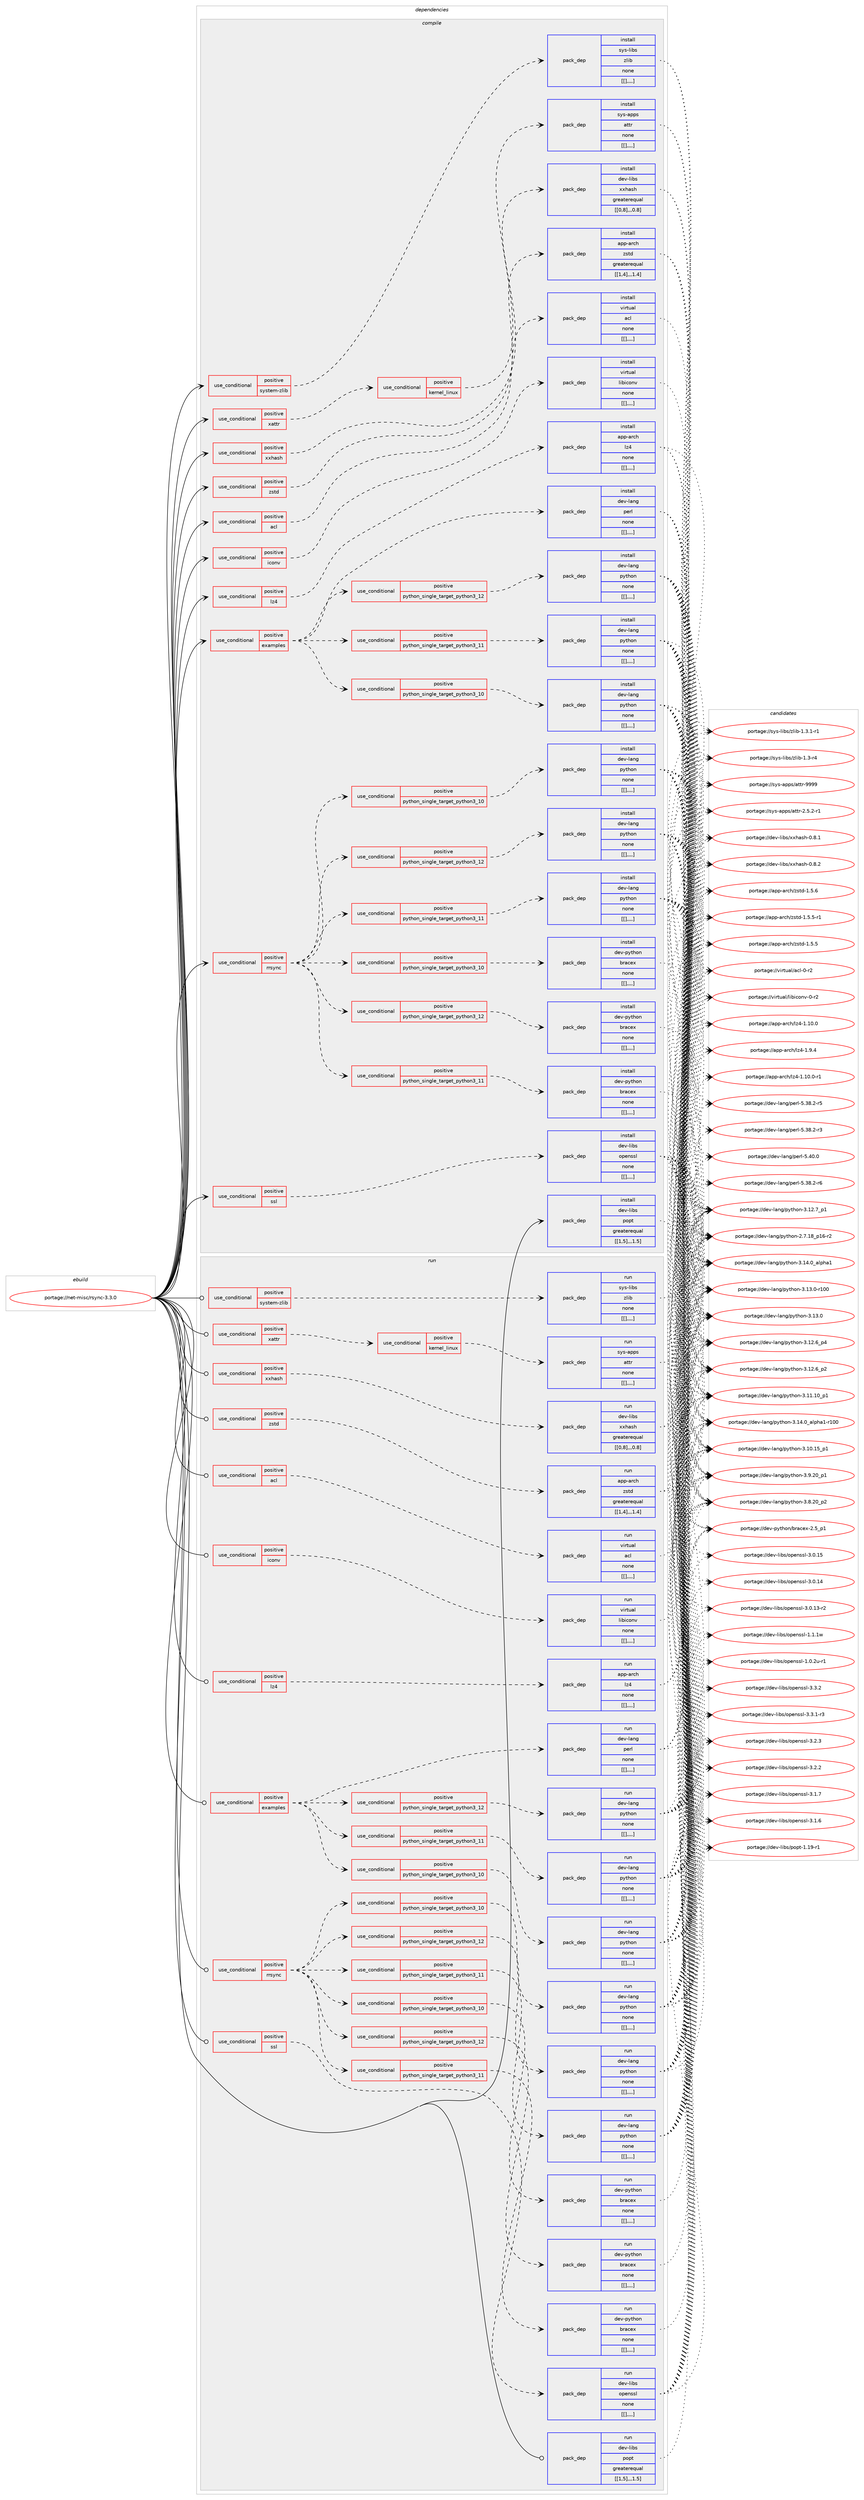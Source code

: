 digraph prolog {

# *************
# Graph options
# *************

newrank=true;
concentrate=true;
compound=true;
graph [rankdir=LR,fontname=Helvetica,fontsize=10,ranksep=1.5];#, ranksep=2.5, nodesep=0.2];
edge  [arrowhead=vee];
node  [fontname=Helvetica,fontsize=10];

# **********
# The ebuild
# **********

subgraph cluster_leftcol {
color=gray;
label=<<i>ebuild</i>>;
id [label="portage://net-misc/rsync-3.3.0", color=red, width=4, href="../net-misc/rsync-3.3.0.svg"];
}

# ****************
# The dependencies
# ****************

subgraph cluster_midcol {
color=gray;
label=<<i>dependencies</i>>;
subgraph cluster_compile {
fillcolor="#eeeeee";
style=filled;
label=<<i>compile</i>>;
subgraph cond104848 {
dependency397280 [label=<<TABLE BORDER="0" CELLBORDER="1" CELLSPACING="0" CELLPADDING="4"><TR><TD ROWSPAN="3" CELLPADDING="10">use_conditional</TD></TR><TR><TD>positive</TD></TR><TR><TD>acl</TD></TR></TABLE>>, shape=none, color=red];
subgraph pack289429 {
dependency397291 [label=<<TABLE BORDER="0" CELLBORDER="1" CELLSPACING="0" CELLPADDING="4" WIDTH="220"><TR><TD ROWSPAN="6" CELLPADDING="30">pack_dep</TD></TR><TR><TD WIDTH="110">install</TD></TR><TR><TD>virtual</TD></TR><TR><TD>acl</TD></TR><TR><TD>none</TD></TR><TR><TD>[[],,,,]</TD></TR></TABLE>>, shape=none, color=blue];
}
dependency397280:e -> dependency397291:w [weight=20,style="dashed",arrowhead="vee"];
}
id:e -> dependency397280:w [weight=20,style="solid",arrowhead="vee"];
subgraph cond104874 {
dependency397296 [label=<<TABLE BORDER="0" CELLBORDER="1" CELLSPACING="0" CELLPADDING="4"><TR><TD ROWSPAN="3" CELLPADDING="10">use_conditional</TD></TR><TR><TD>positive</TD></TR><TR><TD>examples</TD></TR></TABLE>>, shape=none, color=red];
subgraph cond104888 {
dependency397329 [label=<<TABLE BORDER="0" CELLBORDER="1" CELLSPACING="0" CELLPADDING="4"><TR><TD ROWSPAN="3" CELLPADDING="10">use_conditional</TD></TR><TR><TD>positive</TD></TR><TR><TD>python_single_target_python3_10</TD></TR></TABLE>>, shape=none, color=red];
subgraph pack289451 {
dependency397353 [label=<<TABLE BORDER="0" CELLBORDER="1" CELLSPACING="0" CELLPADDING="4" WIDTH="220"><TR><TD ROWSPAN="6" CELLPADDING="30">pack_dep</TD></TR><TR><TD WIDTH="110">install</TD></TR><TR><TD>dev-lang</TD></TR><TR><TD>python</TD></TR><TR><TD>none</TD></TR><TR><TD>[[],,,,]</TD></TR></TABLE>>, shape=none, color=blue];
}
dependency397329:e -> dependency397353:w [weight=20,style="dashed",arrowhead="vee"];
}
dependency397296:e -> dependency397329:w [weight=20,style="dashed",arrowhead="vee"];
subgraph cond104904 {
dependency397406 [label=<<TABLE BORDER="0" CELLBORDER="1" CELLSPACING="0" CELLPADDING="4"><TR><TD ROWSPAN="3" CELLPADDING="10">use_conditional</TD></TR><TR><TD>positive</TD></TR><TR><TD>python_single_target_python3_11</TD></TR></TABLE>>, shape=none, color=red];
subgraph pack289552 {
dependency397488 [label=<<TABLE BORDER="0" CELLBORDER="1" CELLSPACING="0" CELLPADDING="4" WIDTH="220"><TR><TD ROWSPAN="6" CELLPADDING="30">pack_dep</TD></TR><TR><TD WIDTH="110">install</TD></TR><TR><TD>dev-lang</TD></TR><TR><TD>python</TD></TR><TR><TD>none</TD></TR><TR><TD>[[],,,,]</TD></TR></TABLE>>, shape=none, color=blue];
}
dependency397406:e -> dependency397488:w [weight=20,style="dashed",arrowhead="vee"];
}
dependency397296:e -> dependency397406:w [weight=20,style="dashed",arrowhead="vee"];
subgraph cond104933 {
dependency397495 [label=<<TABLE BORDER="0" CELLBORDER="1" CELLSPACING="0" CELLPADDING="4"><TR><TD ROWSPAN="3" CELLPADDING="10">use_conditional</TD></TR><TR><TD>positive</TD></TR><TR><TD>python_single_target_python3_12</TD></TR></TABLE>>, shape=none, color=red];
subgraph pack289574 {
dependency397518 [label=<<TABLE BORDER="0" CELLBORDER="1" CELLSPACING="0" CELLPADDING="4" WIDTH="220"><TR><TD ROWSPAN="6" CELLPADDING="30">pack_dep</TD></TR><TR><TD WIDTH="110">install</TD></TR><TR><TD>dev-lang</TD></TR><TR><TD>python</TD></TR><TR><TD>none</TD></TR><TR><TD>[[],,,,]</TD></TR></TABLE>>, shape=none, color=blue];
}
dependency397495:e -> dependency397518:w [weight=20,style="dashed",arrowhead="vee"];
}
dependency397296:e -> dependency397495:w [weight=20,style="dashed",arrowhead="vee"];
subgraph pack289605 {
dependency397672 [label=<<TABLE BORDER="0" CELLBORDER="1" CELLSPACING="0" CELLPADDING="4" WIDTH="220"><TR><TD ROWSPAN="6" CELLPADDING="30">pack_dep</TD></TR><TR><TD WIDTH="110">install</TD></TR><TR><TD>dev-lang</TD></TR><TR><TD>perl</TD></TR><TR><TD>none</TD></TR><TR><TD>[[],,,,]</TD></TR></TABLE>>, shape=none, color=blue];
}
dependency397296:e -> dependency397672:w [weight=20,style="dashed",arrowhead="vee"];
}
id:e -> dependency397296:w [weight=20,style="solid",arrowhead="vee"];
subgraph cond105019 {
dependency397762 [label=<<TABLE BORDER="0" CELLBORDER="1" CELLSPACING="0" CELLPADDING="4"><TR><TD ROWSPAN="3" CELLPADDING="10">use_conditional</TD></TR><TR><TD>positive</TD></TR><TR><TD>iconv</TD></TR></TABLE>>, shape=none, color=red];
subgraph pack289800 {
dependency397859 [label=<<TABLE BORDER="0" CELLBORDER="1" CELLSPACING="0" CELLPADDING="4" WIDTH="220"><TR><TD ROWSPAN="6" CELLPADDING="30">pack_dep</TD></TR><TR><TD WIDTH="110">install</TD></TR><TR><TD>virtual</TD></TR><TR><TD>libiconv</TD></TR><TR><TD>none</TD></TR><TR><TD>[[],,,,]</TD></TR></TABLE>>, shape=none, color=blue];
}
dependency397762:e -> dependency397859:w [weight=20,style="dashed",arrowhead="vee"];
}
id:e -> dependency397762:w [weight=20,style="solid",arrowhead="vee"];
subgraph cond105067 {
dependency397882 [label=<<TABLE BORDER="0" CELLBORDER="1" CELLSPACING="0" CELLPADDING="4"><TR><TD ROWSPAN="3" CELLPADDING="10">use_conditional</TD></TR><TR><TD>positive</TD></TR><TR><TD>lz4</TD></TR></TABLE>>, shape=none, color=red];
subgraph pack289832 {
dependency397908 [label=<<TABLE BORDER="0" CELLBORDER="1" CELLSPACING="0" CELLPADDING="4" WIDTH="220"><TR><TD ROWSPAN="6" CELLPADDING="30">pack_dep</TD></TR><TR><TD WIDTH="110">install</TD></TR><TR><TD>app-arch</TD></TR><TR><TD>lz4</TD></TR><TR><TD>none</TD></TR><TR><TD>[[],,,,]</TD></TR></TABLE>>, shape=none, color=blue];
}
dependency397882:e -> dependency397908:w [weight=20,style="dashed",arrowhead="vee"];
}
id:e -> dependency397882:w [weight=20,style="solid",arrowhead="vee"];
subgraph cond105075 {
dependency397916 [label=<<TABLE BORDER="0" CELLBORDER="1" CELLSPACING="0" CELLPADDING="4"><TR><TD ROWSPAN="3" CELLPADDING="10">use_conditional</TD></TR><TR><TD>positive</TD></TR><TR><TD>rrsync</TD></TR></TABLE>>, shape=none, color=red];
subgraph cond105084 {
dependency397953 [label=<<TABLE BORDER="0" CELLBORDER="1" CELLSPACING="0" CELLPADDING="4"><TR><TD ROWSPAN="3" CELLPADDING="10">use_conditional</TD></TR><TR><TD>positive</TD></TR><TR><TD>python_single_target_python3_10</TD></TR></TABLE>>, shape=none, color=red];
subgraph pack289896 {
dependency398013 [label=<<TABLE BORDER="0" CELLBORDER="1" CELLSPACING="0" CELLPADDING="4" WIDTH="220"><TR><TD ROWSPAN="6" CELLPADDING="30">pack_dep</TD></TR><TR><TD WIDTH="110">install</TD></TR><TR><TD>dev-lang</TD></TR><TR><TD>python</TD></TR><TR><TD>none</TD></TR><TR><TD>[[],,,,]</TD></TR></TABLE>>, shape=none, color=blue];
}
dependency397953:e -> dependency398013:w [weight=20,style="dashed",arrowhead="vee"];
}
dependency397916:e -> dependency397953:w [weight=20,style="dashed",arrowhead="vee"];
subgraph cond105118 {
dependency398051 [label=<<TABLE BORDER="0" CELLBORDER="1" CELLSPACING="0" CELLPADDING="4"><TR><TD ROWSPAN="3" CELLPADDING="10">use_conditional</TD></TR><TR><TD>positive</TD></TR><TR><TD>python_single_target_python3_11</TD></TR></TABLE>>, shape=none, color=red];
subgraph pack289935 {
dependency398053 [label=<<TABLE BORDER="0" CELLBORDER="1" CELLSPACING="0" CELLPADDING="4" WIDTH="220"><TR><TD ROWSPAN="6" CELLPADDING="30">pack_dep</TD></TR><TR><TD WIDTH="110">install</TD></TR><TR><TD>dev-lang</TD></TR><TR><TD>python</TD></TR><TR><TD>none</TD></TR><TR><TD>[[],,,,]</TD></TR></TABLE>>, shape=none, color=blue];
}
dependency398051:e -> dependency398053:w [weight=20,style="dashed",arrowhead="vee"];
}
dependency397916:e -> dependency398051:w [weight=20,style="dashed",arrowhead="vee"];
subgraph cond105145 {
dependency398115 [label=<<TABLE BORDER="0" CELLBORDER="1" CELLSPACING="0" CELLPADDING="4"><TR><TD ROWSPAN="3" CELLPADDING="10">use_conditional</TD></TR><TR><TD>positive</TD></TR><TR><TD>python_single_target_python3_12</TD></TR></TABLE>>, shape=none, color=red];
subgraph pack289981 {
dependency398121 [label=<<TABLE BORDER="0" CELLBORDER="1" CELLSPACING="0" CELLPADDING="4" WIDTH="220"><TR><TD ROWSPAN="6" CELLPADDING="30">pack_dep</TD></TR><TR><TD WIDTH="110">install</TD></TR><TR><TD>dev-lang</TD></TR><TR><TD>python</TD></TR><TR><TD>none</TD></TR><TR><TD>[[],,,,]</TD></TR></TABLE>>, shape=none, color=blue];
}
dependency398115:e -> dependency398121:w [weight=20,style="dashed",arrowhead="vee"];
}
dependency397916:e -> dependency398115:w [weight=20,style="dashed",arrowhead="vee"];
subgraph cond105155 {
dependency398149 [label=<<TABLE BORDER="0" CELLBORDER="1" CELLSPACING="0" CELLPADDING="4"><TR><TD ROWSPAN="3" CELLPADDING="10">use_conditional</TD></TR><TR><TD>positive</TD></TR><TR><TD>python_single_target_python3_10</TD></TR></TABLE>>, shape=none, color=red];
subgraph pack290011 {
dependency398206 [label=<<TABLE BORDER="0" CELLBORDER="1" CELLSPACING="0" CELLPADDING="4" WIDTH="220"><TR><TD ROWSPAN="6" CELLPADDING="30">pack_dep</TD></TR><TR><TD WIDTH="110">install</TD></TR><TR><TD>dev-python</TD></TR><TR><TD>bracex</TD></TR><TR><TD>none</TD></TR><TR><TD>[[],,,,]</TD></TR></TABLE>>, shape=none, color=blue];
}
dependency398149:e -> dependency398206:w [weight=20,style="dashed",arrowhead="vee"];
}
dependency397916:e -> dependency398149:w [weight=20,style="dashed",arrowhead="vee"];
subgraph cond105193 {
dependency398229 [label=<<TABLE BORDER="0" CELLBORDER="1" CELLSPACING="0" CELLPADDING="4"><TR><TD ROWSPAN="3" CELLPADDING="10">use_conditional</TD></TR><TR><TD>positive</TD></TR><TR><TD>python_single_target_python3_11</TD></TR></TABLE>>, shape=none, color=red];
subgraph pack290052 {
dependency398283 [label=<<TABLE BORDER="0" CELLBORDER="1" CELLSPACING="0" CELLPADDING="4" WIDTH="220"><TR><TD ROWSPAN="6" CELLPADDING="30">pack_dep</TD></TR><TR><TD WIDTH="110">install</TD></TR><TR><TD>dev-python</TD></TR><TR><TD>bracex</TD></TR><TR><TD>none</TD></TR><TR><TD>[[],,,,]</TD></TR></TABLE>>, shape=none, color=blue];
}
dependency398229:e -> dependency398283:w [weight=20,style="dashed",arrowhead="vee"];
}
dependency397916:e -> dependency398229:w [weight=20,style="dashed",arrowhead="vee"];
subgraph cond105218 {
dependency398322 [label=<<TABLE BORDER="0" CELLBORDER="1" CELLSPACING="0" CELLPADDING="4"><TR><TD ROWSPAN="3" CELLPADDING="10">use_conditional</TD></TR><TR><TD>positive</TD></TR><TR><TD>python_single_target_python3_12</TD></TR></TABLE>>, shape=none, color=red];
subgraph pack290122 {
dependency398366 [label=<<TABLE BORDER="0" CELLBORDER="1" CELLSPACING="0" CELLPADDING="4" WIDTH="220"><TR><TD ROWSPAN="6" CELLPADDING="30">pack_dep</TD></TR><TR><TD WIDTH="110">install</TD></TR><TR><TD>dev-python</TD></TR><TR><TD>bracex</TD></TR><TR><TD>none</TD></TR><TR><TD>[[],,,,]</TD></TR></TABLE>>, shape=none, color=blue];
}
dependency398322:e -> dependency398366:w [weight=20,style="dashed",arrowhead="vee"];
}
dependency397916:e -> dependency398322:w [weight=20,style="dashed",arrowhead="vee"];
}
id:e -> dependency397916:w [weight=20,style="solid",arrowhead="vee"];
subgraph cond105239 {
dependency398394 [label=<<TABLE BORDER="0" CELLBORDER="1" CELLSPACING="0" CELLPADDING="4"><TR><TD ROWSPAN="3" CELLPADDING="10">use_conditional</TD></TR><TR><TD>positive</TD></TR><TR><TD>ssl</TD></TR></TABLE>>, shape=none, color=red];
subgraph pack290200 {
dependency398475 [label=<<TABLE BORDER="0" CELLBORDER="1" CELLSPACING="0" CELLPADDING="4" WIDTH="220"><TR><TD ROWSPAN="6" CELLPADDING="30">pack_dep</TD></TR><TR><TD WIDTH="110">install</TD></TR><TR><TD>dev-libs</TD></TR><TR><TD>openssl</TD></TR><TR><TD>none</TD></TR><TR><TD>[[],,,,]</TD></TR></TABLE>>, shape=none, color=blue];
}
dependency398394:e -> dependency398475:w [weight=20,style="dashed",arrowhead="vee"];
}
id:e -> dependency398394:w [weight=20,style="solid",arrowhead="vee"];
subgraph cond105268 {
dependency398481 [label=<<TABLE BORDER="0" CELLBORDER="1" CELLSPACING="0" CELLPADDING="4"><TR><TD ROWSPAN="3" CELLPADDING="10">use_conditional</TD></TR><TR><TD>positive</TD></TR><TR><TD>system-zlib</TD></TR></TABLE>>, shape=none, color=red];
subgraph pack290229 {
dependency398485 [label=<<TABLE BORDER="0" CELLBORDER="1" CELLSPACING="0" CELLPADDING="4" WIDTH="220"><TR><TD ROWSPAN="6" CELLPADDING="30">pack_dep</TD></TR><TR><TD WIDTH="110">install</TD></TR><TR><TD>sys-libs</TD></TR><TR><TD>zlib</TD></TR><TR><TD>none</TD></TR><TR><TD>[[],,,,]</TD></TR></TABLE>>, shape=none, color=blue];
}
dependency398481:e -> dependency398485:w [weight=20,style="dashed",arrowhead="vee"];
}
id:e -> dependency398481:w [weight=20,style="solid",arrowhead="vee"];
subgraph cond105276 {
dependency398527 [label=<<TABLE BORDER="0" CELLBORDER="1" CELLSPACING="0" CELLPADDING="4"><TR><TD ROWSPAN="3" CELLPADDING="10">use_conditional</TD></TR><TR><TD>positive</TD></TR><TR><TD>xattr</TD></TR></TABLE>>, shape=none, color=red];
subgraph cond105284 {
dependency398549 [label=<<TABLE BORDER="0" CELLBORDER="1" CELLSPACING="0" CELLPADDING="4"><TR><TD ROWSPAN="3" CELLPADDING="10">use_conditional</TD></TR><TR><TD>positive</TD></TR><TR><TD>kernel_linux</TD></TR></TABLE>>, shape=none, color=red];
subgraph pack290269 {
dependency398575 [label=<<TABLE BORDER="0" CELLBORDER="1" CELLSPACING="0" CELLPADDING="4" WIDTH="220"><TR><TD ROWSPAN="6" CELLPADDING="30">pack_dep</TD></TR><TR><TD WIDTH="110">install</TD></TR><TR><TD>sys-apps</TD></TR><TR><TD>attr</TD></TR><TR><TD>none</TD></TR><TR><TD>[[],,,,]</TD></TR></TABLE>>, shape=none, color=blue];
}
dependency398549:e -> dependency398575:w [weight=20,style="dashed",arrowhead="vee"];
}
dependency398527:e -> dependency398549:w [weight=20,style="dashed",arrowhead="vee"];
}
id:e -> dependency398527:w [weight=20,style="solid",arrowhead="vee"];
subgraph cond105298 {
dependency398616 [label=<<TABLE BORDER="0" CELLBORDER="1" CELLSPACING="0" CELLPADDING="4"><TR><TD ROWSPAN="3" CELLPADDING="10">use_conditional</TD></TR><TR><TD>positive</TD></TR><TR><TD>xxhash</TD></TR></TABLE>>, shape=none, color=red];
subgraph pack290318 {
dependency398618 [label=<<TABLE BORDER="0" CELLBORDER="1" CELLSPACING="0" CELLPADDING="4" WIDTH="220"><TR><TD ROWSPAN="6" CELLPADDING="30">pack_dep</TD></TR><TR><TD WIDTH="110">install</TD></TR><TR><TD>dev-libs</TD></TR><TR><TD>xxhash</TD></TR><TR><TD>greaterequal</TD></TR><TR><TD>[[0,8],,,0.8]</TD></TR></TABLE>>, shape=none, color=blue];
}
dependency398616:e -> dependency398618:w [weight=20,style="dashed",arrowhead="vee"];
}
id:e -> dependency398616:w [weight=20,style="solid",arrowhead="vee"];
subgraph cond105328 {
dependency398703 [label=<<TABLE BORDER="0" CELLBORDER="1" CELLSPACING="0" CELLPADDING="4"><TR><TD ROWSPAN="3" CELLPADDING="10">use_conditional</TD></TR><TR><TD>positive</TD></TR><TR><TD>zstd</TD></TR></TABLE>>, shape=none, color=red];
subgraph pack290373 {
dependency398733 [label=<<TABLE BORDER="0" CELLBORDER="1" CELLSPACING="0" CELLPADDING="4" WIDTH="220"><TR><TD ROWSPAN="6" CELLPADDING="30">pack_dep</TD></TR><TR><TD WIDTH="110">install</TD></TR><TR><TD>app-arch</TD></TR><TR><TD>zstd</TD></TR><TR><TD>greaterequal</TD></TR><TR><TD>[[1,4],,,1.4]</TD></TR></TABLE>>, shape=none, color=blue];
}
dependency398703:e -> dependency398733:w [weight=20,style="dashed",arrowhead="vee"];
}
id:e -> dependency398703:w [weight=20,style="solid",arrowhead="vee"];
subgraph pack290396 {
dependency398784 [label=<<TABLE BORDER="0" CELLBORDER="1" CELLSPACING="0" CELLPADDING="4" WIDTH="220"><TR><TD ROWSPAN="6" CELLPADDING="30">pack_dep</TD></TR><TR><TD WIDTH="110">install</TD></TR><TR><TD>dev-libs</TD></TR><TR><TD>popt</TD></TR><TR><TD>greaterequal</TD></TR><TR><TD>[[1,5],,,1.5]</TD></TR></TABLE>>, shape=none, color=blue];
}
id:e -> dependency398784:w [weight=20,style="solid",arrowhead="vee"];
}
subgraph cluster_compileandrun {
fillcolor="#eeeeee";
style=filled;
label=<<i>compile and run</i>>;
}
subgraph cluster_run {
fillcolor="#eeeeee";
style=filled;
label=<<i>run</i>>;
subgraph cond105368 {
dependency398920 [label=<<TABLE BORDER="0" CELLBORDER="1" CELLSPACING="0" CELLPADDING="4"><TR><TD ROWSPAN="3" CELLPADDING="10">use_conditional</TD></TR><TR><TD>positive</TD></TR><TR><TD>acl</TD></TR></TABLE>>, shape=none, color=red];
subgraph pack290529 {
dependency398942 [label=<<TABLE BORDER="0" CELLBORDER="1" CELLSPACING="0" CELLPADDING="4" WIDTH="220"><TR><TD ROWSPAN="6" CELLPADDING="30">pack_dep</TD></TR><TR><TD WIDTH="110">run</TD></TR><TR><TD>virtual</TD></TR><TR><TD>acl</TD></TR><TR><TD>none</TD></TR><TR><TD>[[],,,,]</TD></TR></TABLE>>, shape=none, color=blue];
}
dependency398920:e -> dependency398942:w [weight=20,style="dashed",arrowhead="vee"];
}
id:e -> dependency398920:w [weight=20,style="solid",arrowhead="odot"];
subgraph cond105407 {
dependency398986 [label=<<TABLE BORDER="0" CELLBORDER="1" CELLSPACING="0" CELLPADDING="4"><TR><TD ROWSPAN="3" CELLPADDING="10">use_conditional</TD></TR><TR><TD>positive</TD></TR><TR><TD>examples</TD></TR></TABLE>>, shape=none, color=red];
subgraph cond105415 {
dependency398991 [label=<<TABLE BORDER="0" CELLBORDER="1" CELLSPACING="0" CELLPADDING="4"><TR><TD ROWSPAN="3" CELLPADDING="10">use_conditional</TD></TR><TR><TD>positive</TD></TR><TR><TD>python_single_target_python3_10</TD></TR></TABLE>>, shape=none, color=red];
subgraph pack290611 {
dependency399032 [label=<<TABLE BORDER="0" CELLBORDER="1" CELLSPACING="0" CELLPADDING="4" WIDTH="220"><TR><TD ROWSPAN="6" CELLPADDING="30">pack_dep</TD></TR><TR><TD WIDTH="110">run</TD></TR><TR><TD>dev-lang</TD></TR><TR><TD>python</TD></TR><TR><TD>none</TD></TR><TR><TD>[[],,,,]</TD></TR></TABLE>>, shape=none, color=blue];
}
dependency398991:e -> dependency399032:w [weight=20,style="dashed",arrowhead="vee"];
}
dependency398986:e -> dependency398991:w [weight=20,style="dashed",arrowhead="vee"];
subgraph cond105432 {
dependency399079 [label=<<TABLE BORDER="0" CELLBORDER="1" CELLSPACING="0" CELLPADDING="4"><TR><TD ROWSPAN="3" CELLPADDING="10">use_conditional</TD></TR><TR><TD>positive</TD></TR><TR><TD>python_single_target_python3_11</TD></TR></TABLE>>, shape=none, color=red];
subgraph pack290643 {
dependency399138 [label=<<TABLE BORDER="0" CELLBORDER="1" CELLSPACING="0" CELLPADDING="4" WIDTH="220"><TR><TD ROWSPAN="6" CELLPADDING="30">pack_dep</TD></TR><TR><TD WIDTH="110">run</TD></TR><TR><TD>dev-lang</TD></TR><TR><TD>python</TD></TR><TR><TD>none</TD></TR><TR><TD>[[],,,,]</TD></TR></TABLE>>, shape=none, color=blue];
}
dependency399079:e -> dependency399138:w [weight=20,style="dashed",arrowhead="vee"];
}
dependency398986:e -> dependency399079:w [weight=20,style="dashed",arrowhead="vee"];
subgraph cond105468 {
dependency399192 [label=<<TABLE BORDER="0" CELLBORDER="1" CELLSPACING="0" CELLPADDING="4"><TR><TD ROWSPAN="3" CELLPADDING="10">use_conditional</TD></TR><TR><TD>positive</TD></TR><TR><TD>python_single_target_python3_12</TD></TR></TABLE>>, shape=none, color=red];
subgraph pack290724 {
dependency399194 [label=<<TABLE BORDER="0" CELLBORDER="1" CELLSPACING="0" CELLPADDING="4" WIDTH="220"><TR><TD ROWSPAN="6" CELLPADDING="30">pack_dep</TD></TR><TR><TD WIDTH="110">run</TD></TR><TR><TD>dev-lang</TD></TR><TR><TD>python</TD></TR><TR><TD>none</TD></TR><TR><TD>[[],,,,]</TD></TR></TABLE>>, shape=none, color=blue];
}
dependency399192:e -> dependency399194:w [weight=20,style="dashed",arrowhead="vee"];
}
dependency398986:e -> dependency399192:w [weight=20,style="dashed",arrowhead="vee"];
subgraph pack290751 {
dependency399261 [label=<<TABLE BORDER="0" CELLBORDER="1" CELLSPACING="0" CELLPADDING="4" WIDTH="220"><TR><TD ROWSPAN="6" CELLPADDING="30">pack_dep</TD></TR><TR><TD WIDTH="110">run</TD></TR><TR><TD>dev-lang</TD></TR><TR><TD>perl</TD></TR><TR><TD>none</TD></TR><TR><TD>[[],,,,]</TD></TR></TABLE>>, shape=none, color=blue];
}
dependency398986:e -> dependency399261:w [weight=20,style="dashed",arrowhead="vee"];
}
id:e -> dependency398986:w [weight=20,style="solid",arrowhead="odot"];
subgraph cond105495 {
dependency399285 [label=<<TABLE BORDER="0" CELLBORDER="1" CELLSPACING="0" CELLPADDING="4"><TR><TD ROWSPAN="3" CELLPADDING="10">use_conditional</TD></TR><TR><TD>positive</TD></TR><TR><TD>iconv</TD></TR></TABLE>>, shape=none, color=red];
subgraph pack290783 {
dependency399287 [label=<<TABLE BORDER="0" CELLBORDER="1" CELLSPACING="0" CELLPADDING="4" WIDTH="220"><TR><TD ROWSPAN="6" CELLPADDING="30">pack_dep</TD></TR><TR><TD WIDTH="110">run</TD></TR><TR><TD>virtual</TD></TR><TR><TD>libiconv</TD></TR><TR><TD>none</TD></TR><TR><TD>[[],,,,]</TD></TR></TABLE>>, shape=none, color=blue];
}
dependency399285:e -> dependency399287:w [weight=20,style="dashed",arrowhead="vee"];
}
id:e -> dependency399285:w [weight=20,style="solid",arrowhead="odot"];
subgraph cond105498 {
dependency399308 [label=<<TABLE BORDER="0" CELLBORDER="1" CELLSPACING="0" CELLPADDING="4"><TR><TD ROWSPAN="3" CELLPADDING="10">use_conditional</TD></TR><TR><TD>positive</TD></TR><TR><TD>lz4</TD></TR></TABLE>>, shape=none, color=red];
subgraph pack290817 {
dependency399374 [label=<<TABLE BORDER="0" CELLBORDER="1" CELLSPACING="0" CELLPADDING="4" WIDTH="220"><TR><TD ROWSPAN="6" CELLPADDING="30">pack_dep</TD></TR><TR><TD WIDTH="110">run</TD></TR><TR><TD>app-arch</TD></TR><TR><TD>lz4</TD></TR><TR><TD>none</TD></TR><TR><TD>[[],,,,]</TD></TR></TABLE>>, shape=none, color=blue];
}
dependency399308:e -> dependency399374:w [weight=20,style="dashed",arrowhead="vee"];
}
id:e -> dependency399308:w [weight=20,style="solid",arrowhead="odot"];
subgraph cond105519 {
dependency399393 [label=<<TABLE BORDER="0" CELLBORDER="1" CELLSPACING="0" CELLPADDING="4"><TR><TD ROWSPAN="3" CELLPADDING="10">use_conditional</TD></TR><TR><TD>positive</TD></TR><TR><TD>rrsync</TD></TR></TABLE>>, shape=none, color=red];
subgraph cond105538 {
dependency399470 [label=<<TABLE BORDER="0" CELLBORDER="1" CELLSPACING="0" CELLPADDING="4"><TR><TD ROWSPAN="3" CELLPADDING="10">use_conditional</TD></TR><TR><TD>positive</TD></TR><TR><TD>python_single_target_python3_10</TD></TR></TABLE>>, shape=none, color=red];
subgraph pack290923 {
dependency399472 [label=<<TABLE BORDER="0" CELLBORDER="1" CELLSPACING="0" CELLPADDING="4" WIDTH="220"><TR><TD ROWSPAN="6" CELLPADDING="30">pack_dep</TD></TR><TR><TD WIDTH="110">run</TD></TR><TR><TD>dev-lang</TD></TR><TR><TD>python</TD></TR><TR><TD>none</TD></TR><TR><TD>[[],,,,]</TD></TR></TABLE>>, shape=none, color=blue];
}
dependency399470:e -> dependency399472:w [weight=20,style="dashed",arrowhead="vee"];
}
dependency399393:e -> dependency399470:w [weight=20,style="dashed",arrowhead="vee"];
subgraph cond105547 {
dependency399508 [label=<<TABLE BORDER="0" CELLBORDER="1" CELLSPACING="0" CELLPADDING="4"><TR><TD ROWSPAN="3" CELLPADDING="10">use_conditional</TD></TR><TR><TD>positive</TD></TR><TR><TD>python_single_target_python3_11</TD></TR></TABLE>>, shape=none, color=red];
subgraph pack290949 {
dependency399541 [label=<<TABLE BORDER="0" CELLBORDER="1" CELLSPACING="0" CELLPADDING="4" WIDTH="220"><TR><TD ROWSPAN="6" CELLPADDING="30">pack_dep</TD></TR><TR><TD WIDTH="110">run</TD></TR><TR><TD>dev-lang</TD></TR><TR><TD>python</TD></TR><TR><TD>none</TD></TR><TR><TD>[[],,,,]</TD></TR></TABLE>>, shape=none, color=blue];
}
dependency399508:e -> dependency399541:w [weight=20,style="dashed",arrowhead="vee"];
}
dependency399393:e -> dependency399508:w [weight=20,style="dashed",arrowhead="vee"];
subgraph cond105586 {
dependency399609 [label=<<TABLE BORDER="0" CELLBORDER="1" CELLSPACING="0" CELLPADDING="4"><TR><TD ROWSPAN="3" CELLPADDING="10">use_conditional</TD></TR><TR><TD>positive</TD></TR><TR><TD>python_single_target_python3_12</TD></TR></TABLE>>, shape=none, color=red];
subgraph pack291022 {
dependency399613 [label=<<TABLE BORDER="0" CELLBORDER="1" CELLSPACING="0" CELLPADDING="4" WIDTH="220"><TR><TD ROWSPAN="6" CELLPADDING="30">pack_dep</TD></TR><TR><TD WIDTH="110">run</TD></TR><TR><TD>dev-lang</TD></TR><TR><TD>python</TD></TR><TR><TD>none</TD></TR><TR><TD>[[],,,,]</TD></TR></TABLE>>, shape=none, color=blue];
}
dependency399609:e -> dependency399613:w [weight=20,style="dashed",arrowhead="vee"];
}
dependency399393:e -> dependency399609:w [weight=20,style="dashed",arrowhead="vee"];
subgraph cond105592 {
dependency399710 [label=<<TABLE BORDER="0" CELLBORDER="1" CELLSPACING="0" CELLPADDING="4"><TR><TD ROWSPAN="3" CELLPADDING="10">use_conditional</TD></TR><TR><TD>positive</TD></TR><TR><TD>python_single_target_python3_10</TD></TR></TABLE>>, shape=none, color=red];
subgraph pack291101 {
dependency399779 [label=<<TABLE BORDER="0" CELLBORDER="1" CELLSPACING="0" CELLPADDING="4" WIDTH="220"><TR><TD ROWSPAN="6" CELLPADDING="30">pack_dep</TD></TR><TR><TD WIDTH="110">run</TD></TR><TR><TD>dev-python</TD></TR><TR><TD>bracex</TD></TR><TR><TD>none</TD></TR><TR><TD>[[],,,,]</TD></TR></TABLE>>, shape=none, color=blue];
}
dependency399710:e -> dependency399779:w [weight=20,style="dashed",arrowhead="vee"];
}
dependency399393:e -> dependency399710:w [weight=20,style="dashed",arrowhead="vee"];
subgraph cond105627 {
dependency399805 [label=<<TABLE BORDER="0" CELLBORDER="1" CELLSPACING="0" CELLPADDING="4"><TR><TD ROWSPAN="3" CELLPADDING="10">use_conditional</TD></TR><TR><TD>positive</TD></TR><TR><TD>python_single_target_python3_11</TD></TR></TABLE>>, shape=none, color=red];
subgraph pack291184 {
dependency399845 [label=<<TABLE BORDER="0" CELLBORDER="1" CELLSPACING="0" CELLPADDING="4" WIDTH="220"><TR><TD ROWSPAN="6" CELLPADDING="30">pack_dep</TD></TR><TR><TD WIDTH="110">run</TD></TR><TR><TD>dev-python</TD></TR><TR><TD>bracex</TD></TR><TR><TD>none</TD></TR><TR><TD>[[],,,,]</TD></TR></TABLE>>, shape=none, color=blue];
}
dependency399805:e -> dependency399845:w [weight=20,style="dashed",arrowhead="vee"];
}
dependency399393:e -> dependency399805:w [weight=20,style="dashed",arrowhead="vee"];
subgraph cond105650 {
dependency399883 [label=<<TABLE BORDER="0" CELLBORDER="1" CELLSPACING="0" CELLPADDING="4"><TR><TD ROWSPAN="3" CELLPADDING="10">use_conditional</TD></TR><TR><TD>positive</TD></TR><TR><TD>python_single_target_python3_12</TD></TR></TABLE>>, shape=none, color=red];
subgraph pack291231 {
dependency399903 [label=<<TABLE BORDER="0" CELLBORDER="1" CELLSPACING="0" CELLPADDING="4" WIDTH="220"><TR><TD ROWSPAN="6" CELLPADDING="30">pack_dep</TD></TR><TR><TD WIDTH="110">run</TD></TR><TR><TD>dev-python</TD></TR><TR><TD>bracex</TD></TR><TR><TD>none</TD></TR><TR><TD>[[],,,,]</TD></TR></TABLE>>, shape=none, color=blue];
}
dependency399883:e -> dependency399903:w [weight=20,style="dashed",arrowhead="vee"];
}
dependency399393:e -> dependency399883:w [weight=20,style="dashed",arrowhead="vee"];
}
id:e -> dependency399393:w [weight=20,style="solid",arrowhead="odot"];
subgraph cond105665 {
dependency399977 [label=<<TABLE BORDER="0" CELLBORDER="1" CELLSPACING="0" CELLPADDING="4"><TR><TD ROWSPAN="3" CELLPADDING="10">use_conditional</TD></TR><TR><TD>positive</TD></TR><TR><TD>ssl</TD></TR></TABLE>>, shape=none, color=red];
subgraph pack291314 {
dependency400000 [label=<<TABLE BORDER="0" CELLBORDER="1" CELLSPACING="0" CELLPADDING="4" WIDTH="220"><TR><TD ROWSPAN="6" CELLPADDING="30">pack_dep</TD></TR><TR><TD WIDTH="110">run</TD></TR><TR><TD>dev-libs</TD></TR><TR><TD>openssl</TD></TR><TR><TD>none</TD></TR><TR><TD>[[],,,,]</TD></TR></TABLE>>, shape=none, color=blue];
}
dependency399977:e -> dependency400000:w [weight=20,style="dashed",arrowhead="vee"];
}
id:e -> dependency399977:w [weight=20,style="solid",arrowhead="odot"];
subgraph cond105696 {
dependency400059 [label=<<TABLE BORDER="0" CELLBORDER="1" CELLSPACING="0" CELLPADDING="4"><TR><TD ROWSPAN="3" CELLPADDING="10">use_conditional</TD></TR><TR><TD>positive</TD></TR><TR><TD>system-zlib</TD></TR></TABLE>>, shape=none, color=red];
subgraph pack291356 {
dependency400084 [label=<<TABLE BORDER="0" CELLBORDER="1" CELLSPACING="0" CELLPADDING="4" WIDTH="220"><TR><TD ROWSPAN="6" CELLPADDING="30">pack_dep</TD></TR><TR><TD WIDTH="110">run</TD></TR><TR><TD>sys-libs</TD></TR><TR><TD>zlib</TD></TR><TR><TD>none</TD></TR><TR><TD>[[],,,,]</TD></TR></TABLE>>, shape=none, color=blue];
}
dependency400059:e -> dependency400084:w [weight=20,style="dashed",arrowhead="vee"];
}
id:e -> dependency400059:w [weight=20,style="solid",arrowhead="odot"];
subgraph cond105706 {
dependency400090 [label=<<TABLE BORDER="0" CELLBORDER="1" CELLSPACING="0" CELLPADDING="4"><TR><TD ROWSPAN="3" CELLPADDING="10">use_conditional</TD></TR><TR><TD>positive</TD></TR><TR><TD>xattr</TD></TR></TABLE>>, shape=none, color=red];
subgraph cond105709 {
dependency400160 [label=<<TABLE BORDER="0" CELLBORDER="1" CELLSPACING="0" CELLPADDING="4"><TR><TD ROWSPAN="3" CELLPADDING="10">use_conditional</TD></TR><TR><TD>positive</TD></TR><TR><TD>kernel_linux</TD></TR></TABLE>>, shape=none, color=red];
subgraph pack291447 {
dependency400216 [label=<<TABLE BORDER="0" CELLBORDER="1" CELLSPACING="0" CELLPADDING="4" WIDTH="220"><TR><TD ROWSPAN="6" CELLPADDING="30">pack_dep</TD></TR><TR><TD WIDTH="110">run</TD></TR><TR><TD>sys-apps</TD></TR><TR><TD>attr</TD></TR><TR><TD>none</TD></TR><TR><TD>[[],,,,]</TD></TR></TABLE>>, shape=none, color=blue];
}
dependency400160:e -> dependency400216:w [weight=20,style="dashed",arrowhead="vee"];
}
dependency400090:e -> dependency400160:w [weight=20,style="dashed",arrowhead="vee"];
}
id:e -> dependency400090:w [weight=20,style="solid",arrowhead="odot"];
subgraph cond105759 {
dependency400261 [label=<<TABLE BORDER="0" CELLBORDER="1" CELLSPACING="0" CELLPADDING="4"><TR><TD ROWSPAN="3" CELLPADDING="10">use_conditional</TD></TR><TR><TD>positive</TD></TR><TR><TD>xxhash</TD></TR></TABLE>>, shape=none, color=red];
subgraph pack291520 {
dependency400328 [label=<<TABLE BORDER="0" CELLBORDER="1" CELLSPACING="0" CELLPADDING="4" WIDTH="220"><TR><TD ROWSPAN="6" CELLPADDING="30">pack_dep</TD></TR><TR><TD WIDTH="110">run</TD></TR><TR><TD>dev-libs</TD></TR><TR><TD>xxhash</TD></TR><TR><TD>greaterequal</TD></TR><TR><TD>[[0,8],,,0.8]</TD></TR></TABLE>>, shape=none, color=blue];
}
dependency400261:e -> dependency400328:w [weight=20,style="dashed",arrowhead="vee"];
}
id:e -> dependency400261:w [weight=20,style="solid",arrowhead="odot"];
subgraph cond105789 {
dependency400357 [label=<<TABLE BORDER="0" CELLBORDER="1" CELLSPACING="0" CELLPADDING="4"><TR><TD ROWSPAN="3" CELLPADDING="10">use_conditional</TD></TR><TR><TD>positive</TD></TR><TR><TD>zstd</TD></TR></TABLE>>, shape=none, color=red];
subgraph pack291571 {
dependency400400 [label=<<TABLE BORDER="0" CELLBORDER="1" CELLSPACING="0" CELLPADDING="4" WIDTH="220"><TR><TD ROWSPAN="6" CELLPADDING="30">pack_dep</TD></TR><TR><TD WIDTH="110">run</TD></TR><TR><TD>app-arch</TD></TR><TR><TD>zstd</TD></TR><TR><TD>greaterequal</TD></TR><TR><TD>[[1,4],,,1.4]</TD></TR></TABLE>>, shape=none, color=blue];
}
dependency400357:e -> dependency400400:w [weight=20,style="dashed",arrowhead="vee"];
}
id:e -> dependency400357:w [weight=20,style="solid",arrowhead="odot"];
subgraph pack291601 {
dependency400427 [label=<<TABLE BORDER="0" CELLBORDER="1" CELLSPACING="0" CELLPADDING="4" WIDTH="220"><TR><TD ROWSPAN="6" CELLPADDING="30">pack_dep</TD></TR><TR><TD WIDTH="110">run</TD></TR><TR><TD>dev-libs</TD></TR><TR><TD>popt</TD></TR><TR><TD>greaterequal</TD></TR><TR><TD>[[1,5],,,1.5]</TD></TR></TABLE>>, shape=none, color=blue];
}
id:e -> dependency400427:w [weight=20,style="solid",arrowhead="odot"];
}
}

# **************
# The candidates
# **************

subgraph cluster_choices {
rank=same;
color=gray;
label=<<i>candidates</i>>;

subgraph choice290435 {
color=black;
nodesep=1;
choice1181051141161179710847979910845484511450 [label="portage://virtual/acl-0-r2", color=red, width=4,href="../virtual/acl-0-r2.svg"];
dependency397291:e -> choice1181051141161179710847979910845484511450:w [style=dotted,weight="100"];
}
subgraph choice290447 {
color=black;
nodesep=1;
choice100101118451089711010347112121116104111110455146495246489597108112104974945114494848 [label="portage://dev-lang/python-3.14.0_alpha1-r100", color=red, width=4,href="../dev-lang/python-3.14.0_alpha1-r100.svg"];
choice1001011184510897110103471121211161041111104551464952464895971081121049749 [label="portage://dev-lang/python-3.14.0_alpha1", color=red, width=4,href="../dev-lang/python-3.14.0_alpha1.svg"];
choice1001011184510897110103471121211161041111104551464951464845114494848 [label="portage://dev-lang/python-3.13.0-r100", color=red, width=4,href="../dev-lang/python-3.13.0-r100.svg"];
choice10010111845108971101034711212111610411111045514649514648 [label="portage://dev-lang/python-3.13.0", color=red, width=4,href="../dev-lang/python-3.13.0.svg"];
choice100101118451089711010347112121116104111110455146495046559511249 [label="portage://dev-lang/python-3.12.7_p1", color=red, width=4,href="../dev-lang/python-3.12.7_p1.svg"];
choice100101118451089711010347112121116104111110455146495046549511252 [label="portage://dev-lang/python-3.12.6_p4", color=red, width=4,href="../dev-lang/python-3.12.6_p4.svg"];
choice100101118451089711010347112121116104111110455146495046549511250 [label="portage://dev-lang/python-3.12.6_p2", color=red, width=4,href="../dev-lang/python-3.12.6_p2.svg"];
choice10010111845108971101034711212111610411111045514649494649489511249 [label="portage://dev-lang/python-3.11.10_p1", color=red, width=4,href="../dev-lang/python-3.11.10_p1.svg"];
choice10010111845108971101034711212111610411111045514649484649539511249 [label="portage://dev-lang/python-3.10.15_p1", color=red, width=4,href="../dev-lang/python-3.10.15_p1.svg"];
choice100101118451089711010347112121116104111110455146574650489511249 [label="portage://dev-lang/python-3.9.20_p1", color=red, width=4,href="../dev-lang/python-3.9.20_p1.svg"];
choice100101118451089711010347112121116104111110455146564650489511250 [label="portage://dev-lang/python-3.8.20_p2", color=red, width=4,href="../dev-lang/python-3.8.20_p2.svg"];
choice100101118451089711010347112121116104111110455046554649569511249544511450 [label="portage://dev-lang/python-2.7.18_p16-r2", color=red, width=4,href="../dev-lang/python-2.7.18_p16-r2.svg"];
dependency397353:e -> choice100101118451089711010347112121116104111110455146495246489597108112104974945114494848:w [style=dotted,weight="100"];
dependency397353:e -> choice1001011184510897110103471121211161041111104551464952464895971081121049749:w [style=dotted,weight="100"];
dependency397353:e -> choice1001011184510897110103471121211161041111104551464951464845114494848:w [style=dotted,weight="100"];
dependency397353:e -> choice10010111845108971101034711212111610411111045514649514648:w [style=dotted,weight="100"];
dependency397353:e -> choice100101118451089711010347112121116104111110455146495046559511249:w [style=dotted,weight="100"];
dependency397353:e -> choice100101118451089711010347112121116104111110455146495046549511252:w [style=dotted,weight="100"];
dependency397353:e -> choice100101118451089711010347112121116104111110455146495046549511250:w [style=dotted,weight="100"];
dependency397353:e -> choice10010111845108971101034711212111610411111045514649494649489511249:w [style=dotted,weight="100"];
dependency397353:e -> choice10010111845108971101034711212111610411111045514649484649539511249:w [style=dotted,weight="100"];
dependency397353:e -> choice100101118451089711010347112121116104111110455146574650489511249:w [style=dotted,weight="100"];
dependency397353:e -> choice100101118451089711010347112121116104111110455146564650489511250:w [style=dotted,weight="100"];
dependency397353:e -> choice100101118451089711010347112121116104111110455046554649569511249544511450:w [style=dotted,weight="100"];
}
subgraph choice290455 {
color=black;
nodesep=1;
choice100101118451089711010347112121116104111110455146495246489597108112104974945114494848 [label="portage://dev-lang/python-3.14.0_alpha1-r100", color=red, width=4,href="../dev-lang/python-3.14.0_alpha1-r100.svg"];
choice1001011184510897110103471121211161041111104551464952464895971081121049749 [label="portage://dev-lang/python-3.14.0_alpha1", color=red, width=4,href="../dev-lang/python-3.14.0_alpha1.svg"];
choice1001011184510897110103471121211161041111104551464951464845114494848 [label="portage://dev-lang/python-3.13.0-r100", color=red, width=4,href="../dev-lang/python-3.13.0-r100.svg"];
choice10010111845108971101034711212111610411111045514649514648 [label="portage://dev-lang/python-3.13.0", color=red, width=4,href="../dev-lang/python-3.13.0.svg"];
choice100101118451089711010347112121116104111110455146495046559511249 [label="portage://dev-lang/python-3.12.7_p1", color=red, width=4,href="../dev-lang/python-3.12.7_p1.svg"];
choice100101118451089711010347112121116104111110455146495046549511252 [label="portage://dev-lang/python-3.12.6_p4", color=red, width=4,href="../dev-lang/python-3.12.6_p4.svg"];
choice100101118451089711010347112121116104111110455146495046549511250 [label="portage://dev-lang/python-3.12.6_p2", color=red, width=4,href="../dev-lang/python-3.12.6_p2.svg"];
choice10010111845108971101034711212111610411111045514649494649489511249 [label="portage://dev-lang/python-3.11.10_p1", color=red, width=4,href="../dev-lang/python-3.11.10_p1.svg"];
choice10010111845108971101034711212111610411111045514649484649539511249 [label="portage://dev-lang/python-3.10.15_p1", color=red, width=4,href="../dev-lang/python-3.10.15_p1.svg"];
choice100101118451089711010347112121116104111110455146574650489511249 [label="portage://dev-lang/python-3.9.20_p1", color=red, width=4,href="../dev-lang/python-3.9.20_p1.svg"];
choice100101118451089711010347112121116104111110455146564650489511250 [label="portage://dev-lang/python-3.8.20_p2", color=red, width=4,href="../dev-lang/python-3.8.20_p2.svg"];
choice100101118451089711010347112121116104111110455046554649569511249544511450 [label="portage://dev-lang/python-2.7.18_p16-r2", color=red, width=4,href="../dev-lang/python-2.7.18_p16-r2.svg"];
dependency397488:e -> choice100101118451089711010347112121116104111110455146495246489597108112104974945114494848:w [style=dotted,weight="100"];
dependency397488:e -> choice1001011184510897110103471121211161041111104551464952464895971081121049749:w [style=dotted,weight="100"];
dependency397488:e -> choice1001011184510897110103471121211161041111104551464951464845114494848:w [style=dotted,weight="100"];
dependency397488:e -> choice10010111845108971101034711212111610411111045514649514648:w [style=dotted,weight="100"];
dependency397488:e -> choice100101118451089711010347112121116104111110455146495046559511249:w [style=dotted,weight="100"];
dependency397488:e -> choice100101118451089711010347112121116104111110455146495046549511252:w [style=dotted,weight="100"];
dependency397488:e -> choice100101118451089711010347112121116104111110455146495046549511250:w [style=dotted,weight="100"];
dependency397488:e -> choice10010111845108971101034711212111610411111045514649494649489511249:w [style=dotted,weight="100"];
dependency397488:e -> choice10010111845108971101034711212111610411111045514649484649539511249:w [style=dotted,weight="100"];
dependency397488:e -> choice100101118451089711010347112121116104111110455146574650489511249:w [style=dotted,weight="100"];
dependency397488:e -> choice100101118451089711010347112121116104111110455146564650489511250:w [style=dotted,weight="100"];
dependency397488:e -> choice100101118451089711010347112121116104111110455046554649569511249544511450:w [style=dotted,weight="100"];
}
subgraph choice290476 {
color=black;
nodesep=1;
choice100101118451089711010347112121116104111110455146495246489597108112104974945114494848 [label="portage://dev-lang/python-3.14.0_alpha1-r100", color=red, width=4,href="../dev-lang/python-3.14.0_alpha1-r100.svg"];
choice1001011184510897110103471121211161041111104551464952464895971081121049749 [label="portage://dev-lang/python-3.14.0_alpha1", color=red, width=4,href="../dev-lang/python-3.14.0_alpha1.svg"];
choice1001011184510897110103471121211161041111104551464951464845114494848 [label="portage://dev-lang/python-3.13.0-r100", color=red, width=4,href="../dev-lang/python-3.13.0-r100.svg"];
choice10010111845108971101034711212111610411111045514649514648 [label="portage://dev-lang/python-3.13.0", color=red, width=4,href="../dev-lang/python-3.13.0.svg"];
choice100101118451089711010347112121116104111110455146495046559511249 [label="portage://dev-lang/python-3.12.7_p1", color=red, width=4,href="../dev-lang/python-3.12.7_p1.svg"];
choice100101118451089711010347112121116104111110455146495046549511252 [label="portage://dev-lang/python-3.12.6_p4", color=red, width=4,href="../dev-lang/python-3.12.6_p4.svg"];
choice100101118451089711010347112121116104111110455146495046549511250 [label="portage://dev-lang/python-3.12.6_p2", color=red, width=4,href="../dev-lang/python-3.12.6_p2.svg"];
choice10010111845108971101034711212111610411111045514649494649489511249 [label="portage://dev-lang/python-3.11.10_p1", color=red, width=4,href="../dev-lang/python-3.11.10_p1.svg"];
choice10010111845108971101034711212111610411111045514649484649539511249 [label="portage://dev-lang/python-3.10.15_p1", color=red, width=4,href="../dev-lang/python-3.10.15_p1.svg"];
choice100101118451089711010347112121116104111110455146574650489511249 [label="portage://dev-lang/python-3.9.20_p1", color=red, width=4,href="../dev-lang/python-3.9.20_p1.svg"];
choice100101118451089711010347112121116104111110455146564650489511250 [label="portage://dev-lang/python-3.8.20_p2", color=red, width=4,href="../dev-lang/python-3.8.20_p2.svg"];
choice100101118451089711010347112121116104111110455046554649569511249544511450 [label="portage://dev-lang/python-2.7.18_p16-r2", color=red, width=4,href="../dev-lang/python-2.7.18_p16-r2.svg"];
dependency397518:e -> choice100101118451089711010347112121116104111110455146495246489597108112104974945114494848:w [style=dotted,weight="100"];
dependency397518:e -> choice1001011184510897110103471121211161041111104551464952464895971081121049749:w [style=dotted,weight="100"];
dependency397518:e -> choice1001011184510897110103471121211161041111104551464951464845114494848:w [style=dotted,weight="100"];
dependency397518:e -> choice10010111845108971101034711212111610411111045514649514648:w [style=dotted,weight="100"];
dependency397518:e -> choice100101118451089711010347112121116104111110455146495046559511249:w [style=dotted,weight="100"];
dependency397518:e -> choice100101118451089711010347112121116104111110455146495046549511252:w [style=dotted,weight="100"];
dependency397518:e -> choice100101118451089711010347112121116104111110455146495046549511250:w [style=dotted,weight="100"];
dependency397518:e -> choice10010111845108971101034711212111610411111045514649494649489511249:w [style=dotted,weight="100"];
dependency397518:e -> choice10010111845108971101034711212111610411111045514649484649539511249:w [style=dotted,weight="100"];
dependency397518:e -> choice100101118451089711010347112121116104111110455146574650489511249:w [style=dotted,weight="100"];
dependency397518:e -> choice100101118451089711010347112121116104111110455146564650489511250:w [style=dotted,weight="100"];
dependency397518:e -> choice100101118451089711010347112121116104111110455046554649569511249544511450:w [style=dotted,weight="100"];
}
subgraph choice290485 {
color=black;
nodesep=1;
choice10010111845108971101034711210111410845534652484648 [label="portage://dev-lang/perl-5.40.0", color=red, width=4,href="../dev-lang/perl-5.40.0.svg"];
choice100101118451089711010347112101114108455346515646504511454 [label="portage://dev-lang/perl-5.38.2-r6", color=red, width=4,href="../dev-lang/perl-5.38.2-r6.svg"];
choice100101118451089711010347112101114108455346515646504511453 [label="portage://dev-lang/perl-5.38.2-r5", color=red, width=4,href="../dev-lang/perl-5.38.2-r5.svg"];
choice100101118451089711010347112101114108455346515646504511451 [label="portage://dev-lang/perl-5.38.2-r3", color=red, width=4,href="../dev-lang/perl-5.38.2-r3.svg"];
dependency397672:e -> choice10010111845108971101034711210111410845534652484648:w [style=dotted,weight="100"];
dependency397672:e -> choice100101118451089711010347112101114108455346515646504511454:w [style=dotted,weight="100"];
dependency397672:e -> choice100101118451089711010347112101114108455346515646504511453:w [style=dotted,weight="100"];
dependency397672:e -> choice100101118451089711010347112101114108455346515646504511451:w [style=dotted,weight="100"];
}
subgraph choice290496 {
color=black;
nodesep=1;
choice1181051141161179710847108105981059911111011845484511450 [label="portage://virtual/libiconv-0-r2", color=red, width=4,href="../virtual/libiconv-0-r2.svg"];
dependency397859:e -> choice1181051141161179710847108105981059911111011845484511450:w [style=dotted,weight="100"];
}
subgraph choice290506 {
color=black;
nodesep=1;
choice971121124597114991044710812252454946494846484511449 [label="portage://app-arch/lz4-1.10.0-r1", color=red, width=4,href="../app-arch/lz4-1.10.0-r1.svg"];
choice97112112459711499104471081225245494649484648 [label="portage://app-arch/lz4-1.10.0", color=red, width=4,href="../app-arch/lz4-1.10.0.svg"];
choice971121124597114991044710812252454946574652 [label="portage://app-arch/lz4-1.9.4", color=red, width=4,href="../app-arch/lz4-1.9.4.svg"];
dependency397908:e -> choice971121124597114991044710812252454946494846484511449:w [style=dotted,weight="100"];
dependency397908:e -> choice97112112459711499104471081225245494649484648:w [style=dotted,weight="100"];
dependency397908:e -> choice971121124597114991044710812252454946574652:w [style=dotted,weight="100"];
}
subgraph choice290510 {
color=black;
nodesep=1;
choice100101118451089711010347112121116104111110455146495246489597108112104974945114494848 [label="portage://dev-lang/python-3.14.0_alpha1-r100", color=red, width=4,href="../dev-lang/python-3.14.0_alpha1-r100.svg"];
choice1001011184510897110103471121211161041111104551464952464895971081121049749 [label="portage://dev-lang/python-3.14.0_alpha1", color=red, width=4,href="../dev-lang/python-3.14.0_alpha1.svg"];
choice1001011184510897110103471121211161041111104551464951464845114494848 [label="portage://dev-lang/python-3.13.0-r100", color=red, width=4,href="../dev-lang/python-3.13.0-r100.svg"];
choice10010111845108971101034711212111610411111045514649514648 [label="portage://dev-lang/python-3.13.0", color=red, width=4,href="../dev-lang/python-3.13.0.svg"];
choice100101118451089711010347112121116104111110455146495046559511249 [label="portage://dev-lang/python-3.12.7_p1", color=red, width=4,href="../dev-lang/python-3.12.7_p1.svg"];
choice100101118451089711010347112121116104111110455146495046549511252 [label="portage://dev-lang/python-3.12.6_p4", color=red, width=4,href="../dev-lang/python-3.12.6_p4.svg"];
choice100101118451089711010347112121116104111110455146495046549511250 [label="portage://dev-lang/python-3.12.6_p2", color=red, width=4,href="../dev-lang/python-3.12.6_p2.svg"];
choice10010111845108971101034711212111610411111045514649494649489511249 [label="portage://dev-lang/python-3.11.10_p1", color=red, width=4,href="../dev-lang/python-3.11.10_p1.svg"];
choice10010111845108971101034711212111610411111045514649484649539511249 [label="portage://dev-lang/python-3.10.15_p1", color=red, width=4,href="../dev-lang/python-3.10.15_p1.svg"];
choice100101118451089711010347112121116104111110455146574650489511249 [label="portage://dev-lang/python-3.9.20_p1", color=red, width=4,href="../dev-lang/python-3.9.20_p1.svg"];
choice100101118451089711010347112121116104111110455146564650489511250 [label="portage://dev-lang/python-3.8.20_p2", color=red, width=4,href="../dev-lang/python-3.8.20_p2.svg"];
choice100101118451089711010347112121116104111110455046554649569511249544511450 [label="portage://dev-lang/python-2.7.18_p16-r2", color=red, width=4,href="../dev-lang/python-2.7.18_p16-r2.svg"];
dependency398013:e -> choice100101118451089711010347112121116104111110455146495246489597108112104974945114494848:w [style=dotted,weight="100"];
dependency398013:e -> choice1001011184510897110103471121211161041111104551464952464895971081121049749:w [style=dotted,weight="100"];
dependency398013:e -> choice1001011184510897110103471121211161041111104551464951464845114494848:w [style=dotted,weight="100"];
dependency398013:e -> choice10010111845108971101034711212111610411111045514649514648:w [style=dotted,weight="100"];
dependency398013:e -> choice100101118451089711010347112121116104111110455146495046559511249:w [style=dotted,weight="100"];
dependency398013:e -> choice100101118451089711010347112121116104111110455146495046549511252:w [style=dotted,weight="100"];
dependency398013:e -> choice100101118451089711010347112121116104111110455146495046549511250:w [style=dotted,weight="100"];
dependency398013:e -> choice10010111845108971101034711212111610411111045514649494649489511249:w [style=dotted,weight="100"];
dependency398013:e -> choice10010111845108971101034711212111610411111045514649484649539511249:w [style=dotted,weight="100"];
dependency398013:e -> choice100101118451089711010347112121116104111110455146574650489511249:w [style=dotted,weight="100"];
dependency398013:e -> choice100101118451089711010347112121116104111110455146564650489511250:w [style=dotted,weight="100"];
dependency398013:e -> choice100101118451089711010347112121116104111110455046554649569511249544511450:w [style=dotted,weight="100"];
}
subgraph choice290519 {
color=black;
nodesep=1;
choice100101118451089711010347112121116104111110455146495246489597108112104974945114494848 [label="portage://dev-lang/python-3.14.0_alpha1-r100", color=red, width=4,href="../dev-lang/python-3.14.0_alpha1-r100.svg"];
choice1001011184510897110103471121211161041111104551464952464895971081121049749 [label="portage://dev-lang/python-3.14.0_alpha1", color=red, width=4,href="../dev-lang/python-3.14.0_alpha1.svg"];
choice1001011184510897110103471121211161041111104551464951464845114494848 [label="portage://dev-lang/python-3.13.0-r100", color=red, width=4,href="../dev-lang/python-3.13.0-r100.svg"];
choice10010111845108971101034711212111610411111045514649514648 [label="portage://dev-lang/python-3.13.0", color=red, width=4,href="../dev-lang/python-3.13.0.svg"];
choice100101118451089711010347112121116104111110455146495046559511249 [label="portage://dev-lang/python-3.12.7_p1", color=red, width=4,href="../dev-lang/python-3.12.7_p1.svg"];
choice100101118451089711010347112121116104111110455146495046549511252 [label="portage://dev-lang/python-3.12.6_p4", color=red, width=4,href="../dev-lang/python-3.12.6_p4.svg"];
choice100101118451089711010347112121116104111110455146495046549511250 [label="portage://dev-lang/python-3.12.6_p2", color=red, width=4,href="../dev-lang/python-3.12.6_p2.svg"];
choice10010111845108971101034711212111610411111045514649494649489511249 [label="portage://dev-lang/python-3.11.10_p1", color=red, width=4,href="../dev-lang/python-3.11.10_p1.svg"];
choice10010111845108971101034711212111610411111045514649484649539511249 [label="portage://dev-lang/python-3.10.15_p1", color=red, width=4,href="../dev-lang/python-3.10.15_p1.svg"];
choice100101118451089711010347112121116104111110455146574650489511249 [label="portage://dev-lang/python-3.9.20_p1", color=red, width=4,href="../dev-lang/python-3.9.20_p1.svg"];
choice100101118451089711010347112121116104111110455146564650489511250 [label="portage://dev-lang/python-3.8.20_p2", color=red, width=4,href="../dev-lang/python-3.8.20_p2.svg"];
choice100101118451089711010347112121116104111110455046554649569511249544511450 [label="portage://dev-lang/python-2.7.18_p16-r2", color=red, width=4,href="../dev-lang/python-2.7.18_p16-r2.svg"];
dependency398053:e -> choice100101118451089711010347112121116104111110455146495246489597108112104974945114494848:w [style=dotted,weight="100"];
dependency398053:e -> choice1001011184510897110103471121211161041111104551464952464895971081121049749:w [style=dotted,weight="100"];
dependency398053:e -> choice1001011184510897110103471121211161041111104551464951464845114494848:w [style=dotted,weight="100"];
dependency398053:e -> choice10010111845108971101034711212111610411111045514649514648:w [style=dotted,weight="100"];
dependency398053:e -> choice100101118451089711010347112121116104111110455146495046559511249:w [style=dotted,weight="100"];
dependency398053:e -> choice100101118451089711010347112121116104111110455146495046549511252:w [style=dotted,weight="100"];
dependency398053:e -> choice100101118451089711010347112121116104111110455146495046549511250:w [style=dotted,weight="100"];
dependency398053:e -> choice10010111845108971101034711212111610411111045514649494649489511249:w [style=dotted,weight="100"];
dependency398053:e -> choice10010111845108971101034711212111610411111045514649484649539511249:w [style=dotted,weight="100"];
dependency398053:e -> choice100101118451089711010347112121116104111110455146574650489511249:w [style=dotted,weight="100"];
dependency398053:e -> choice100101118451089711010347112121116104111110455146564650489511250:w [style=dotted,weight="100"];
dependency398053:e -> choice100101118451089711010347112121116104111110455046554649569511249544511450:w [style=dotted,weight="100"];
}
subgraph choice290528 {
color=black;
nodesep=1;
choice100101118451089711010347112121116104111110455146495246489597108112104974945114494848 [label="portage://dev-lang/python-3.14.0_alpha1-r100", color=red, width=4,href="../dev-lang/python-3.14.0_alpha1-r100.svg"];
choice1001011184510897110103471121211161041111104551464952464895971081121049749 [label="portage://dev-lang/python-3.14.0_alpha1", color=red, width=4,href="../dev-lang/python-3.14.0_alpha1.svg"];
choice1001011184510897110103471121211161041111104551464951464845114494848 [label="portage://dev-lang/python-3.13.0-r100", color=red, width=4,href="../dev-lang/python-3.13.0-r100.svg"];
choice10010111845108971101034711212111610411111045514649514648 [label="portage://dev-lang/python-3.13.0", color=red, width=4,href="../dev-lang/python-3.13.0.svg"];
choice100101118451089711010347112121116104111110455146495046559511249 [label="portage://dev-lang/python-3.12.7_p1", color=red, width=4,href="../dev-lang/python-3.12.7_p1.svg"];
choice100101118451089711010347112121116104111110455146495046549511252 [label="portage://dev-lang/python-3.12.6_p4", color=red, width=4,href="../dev-lang/python-3.12.6_p4.svg"];
choice100101118451089711010347112121116104111110455146495046549511250 [label="portage://dev-lang/python-3.12.6_p2", color=red, width=4,href="../dev-lang/python-3.12.6_p2.svg"];
choice10010111845108971101034711212111610411111045514649494649489511249 [label="portage://dev-lang/python-3.11.10_p1", color=red, width=4,href="../dev-lang/python-3.11.10_p1.svg"];
choice10010111845108971101034711212111610411111045514649484649539511249 [label="portage://dev-lang/python-3.10.15_p1", color=red, width=4,href="../dev-lang/python-3.10.15_p1.svg"];
choice100101118451089711010347112121116104111110455146574650489511249 [label="portage://dev-lang/python-3.9.20_p1", color=red, width=4,href="../dev-lang/python-3.9.20_p1.svg"];
choice100101118451089711010347112121116104111110455146564650489511250 [label="portage://dev-lang/python-3.8.20_p2", color=red, width=4,href="../dev-lang/python-3.8.20_p2.svg"];
choice100101118451089711010347112121116104111110455046554649569511249544511450 [label="portage://dev-lang/python-2.7.18_p16-r2", color=red, width=4,href="../dev-lang/python-2.7.18_p16-r2.svg"];
dependency398121:e -> choice100101118451089711010347112121116104111110455146495246489597108112104974945114494848:w [style=dotted,weight="100"];
dependency398121:e -> choice1001011184510897110103471121211161041111104551464952464895971081121049749:w [style=dotted,weight="100"];
dependency398121:e -> choice1001011184510897110103471121211161041111104551464951464845114494848:w [style=dotted,weight="100"];
dependency398121:e -> choice10010111845108971101034711212111610411111045514649514648:w [style=dotted,weight="100"];
dependency398121:e -> choice100101118451089711010347112121116104111110455146495046559511249:w [style=dotted,weight="100"];
dependency398121:e -> choice100101118451089711010347112121116104111110455146495046549511252:w [style=dotted,weight="100"];
dependency398121:e -> choice100101118451089711010347112121116104111110455146495046549511250:w [style=dotted,weight="100"];
dependency398121:e -> choice10010111845108971101034711212111610411111045514649494649489511249:w [style=dotted,weight="100"];
dependency398121:e -> choice10010111845108971101034711212111610411111045514649484649539511249:w [style=dotted,weight="100"];
dependency398121:e -> choice100101118451089711010347112121116104111110455146574650489511249:w [style=dotted,weight="100"];
dependency398121:e -> choice100101118451089711010347112121116104111110455146564650489511250:w [style=dotted,weight="100"];
dependency398121:e -> choice100101118451089711010347112121116104111110455046554649569511249544511450:w [style=dotted,weight="100"];
}
subgraph choice290565 {
color=black;
nodesep=1;
choice1001011184511212111610411111047981149799101120455046539511249 [label="portage://dev-python/bracex-2.5_p1", color=red, width=4,href="../dev-python/bracex-2.5_p1.svg"];
dependency398206:e -> choice1001011184511212111610411111047981149799101120455046539511249:w [style=dotted,weight="100"];
}
subgraph choice290582 {
color=black;
nodesep=1;
choice1001011184511212111610411111047981149799101120455046539511249 [label="portage://dev-python/bracex-2.5_p1", color=red, width=4,href="../dev-python/bracex-2.5_p1.svg"];
dependency398283:e -> choice1001011184511212111610411111047981149799101120455046539511249:w [style=dotted,weight="100"];
}
subgraph choice290586 {
color=black;
nodesep=1;
choice1001011184511212111610411111047981149799101120455046539511249 [label="portage://dev-python/bracex-2.5_p1", color=red, width=4,href="../dev-python/bracex-2.5_p1.svg"];
dependency398366:e -> choice1001011184511212111610411111047981149799101120455046539511249:w [style=dotted,weight="100"];
}
subgraph choice290588 {
color=black;
nodesep=1;
choice100101118451081059811547111112101110115115108455146514650 [label="portage://dev-libs/openssl-3.3.2", color=red, width=4,href="../dev-libs/openssl-3.3.2.svg"];
choice1001011184510810598115471111121011101151151084551465146494511451 [label="portage://dev-libs/openssl-3.3.1-r3", color=red, width=4,href="../dev-libs/openssl-3.3.1-r3.svg"];
choice100101118451081059811547111112101110115115108455146504651 [label="portage://dev-libs/openssl-3.2.3", color=red, width=4,href="../dev-libs/openssl-3.2.3.svg"];
choice100101118451081059811547111112101110115115108455146504650 [label="portage://dev-libs/openssl-3.2.2", color=red, width=4,href="../dev-libs/openssl-3.2.2.svg"];
choice100101118451081059811547111112101110115115108455146494655 [label="portage://dev-libs/openssl-3.1.7", color=red, width=4,href="../dev-libs/openssl-3.1.7.svg"];
choice100101118451081059811547111112101110115115108455146494654 [label="portage://dev-libs/openssl-3.1.6", color=red, width=4,href="../dev-libs/openssl-3.1.6.svg"];
choice10010111845108105981154711111210111011511510845514648464953 [label="portage://dev-libs/openssl-3.0.15", color=red, width=4,href="../dev-libs/openssl-3.0.15.svg"];
choice10010111845108105981154711111210111011511510845514648464952 [label="portage://dev-libs/openssl-3.0.14", color=red, width=4,href="../dev-libs/openssl-3.0.14.svg"];
choice100101118451081059811547111112101110115115108455146484649514511450 [label="portage://dev-libs/openssl-3.0.13-r2", color=red, width=4,href="../dev-libs/openssl-3.0.13-r2.svg"];
choice100101118451081059811547111112101110115115108454946494649119 [label="portage://dev-libs/openssl-1.1.1w", color=red, width=4,href="../dev-libs/openssl-1.1.1w.svg"];
choice1001011184510810598115471111121011101151151084549464846501174511449 [label="portage://dev-libs/openssl-1.0.2u-r1", color=red, width=4,href="../dev-libs/openssl-1.0.2u-r1.svg"];
dependency398475:e -> choice100101118451081059811547111112101110115115108455146514650:w [style=dotted,weight="100"];
dependency398475:e -> choice1001011184510810598115471111121011101151151084551465146494511451:w [style=dotted,weight="100"];
dependency398475:e -> choice100101118451081059811547111112101110115115108455146504651:w [style=dotted,weight="100"];
dependency398475:e -> choice100101118451081059811547111112101110115115108455146504650:w [style=dotted,weight="100"];
dependency398475:e -> choice100101118451081059811547111112101110115115108455146494655:w [style=dotted,weight="100"];
dependency398475:e -> choice100101118451081059811547111112101110115115108455146494654:w [style=dotted,weight="100"];
dependency398475:e -> choice10010111845108105981154711111210111011511510845514648464953:w [style=dotted,weight="100"];
dependency398475:e -> choice10010111845108105981154711111210111011511510845514648464952:w [style=dotted,weight="100"];
dependency398475:e -> choice100101118451081059811547111112101110115115108455146484649514511450:w [style=dotted,weight="100"];
dependency398475:e -> choice100101118451081059811547111112101110115115108454946494649119:w [style=dotted,weight="100"];
dependency398475:e -> choice1001011184510810598115471111121011101151151084549464846501174511449:w [style=dotted,weight="100"];
}
subgraph choice290607 {
color=black;
nodesep=1;
choice115121115451081059811547122108105984549465146494511449 [label="portage://sys-libs/zlib-1.3.1-r1", color=red, width=4,href="../sys-libs/zlib-1.3.1-r1.svg"];
choice11512111545108105981154712210810598454946514511452 [label="portage://sys-libs/zlib-1.3-r4", color=red, width=4,href="../sys-libs/zlib-1.3-r4.svg"];
dependency398485:e -> choice115121115451081059811547122108105984549465146494511449:w [style=dotted,weight="100"];
dependency398485:e -> choice11512111545108105981154712210810598454946514511452:w [style=dotted,weight="100"];
}
subgraph choice290632 {
color=black;
nodesep=1;
choice115121115459711211211547971161161144557575757 [label="portage://sys-apps/attr-9999", color=red, width=4,href="../sys-apps/attr-9999.svg"];
choice115121115459711211211547971161161144550465346504511449 [label="portage://sys-apps/attr-2.5.2-r1", color=red, width=4,href="../sys-apps/attr-2.5.2-r1.svg"];
dependency398575:e -> choice115121115459711211211547971161161144557575757:w [style=dotted,weight="100"];
dependency398575:e -> choice115121115459711211211547971161161144550465346504511449:w [style=dotted,weight="100"];
}
subgraph choice290644 {
color=black;
nodesep=1;
choice10010111845108105981154712012010497115104454846564650 [label="portage://dev-libs/xxhash-0.8.2", color=red, width=4,href="../dev-libs/xxhash-0.8.2.svg"];
choice10010111845108105981154712012010497115104454846564649 [label="portage://dev-libs/xxhash-0.8.1", color=red, width=4,href="../dev-libs/xxhash-0.8.1.svg"];
dependency398618:e -> choice10010111845108105981154712012010497115104454846564650:w [style=dotted,weight="100"];
dependency398618:e -> choice10010111845108105981154712012010497115104454846564649:w [style=dotted,weight="100"];
}
subgraph choice290656 {
color=black;
nodesep=1;
choice9711211245971149910447122115116100454946534654 [label="portage://app-arch/zstd-1.5.6", color=red, width=4,href="../app-arch/zstd-1.5.6.svg"];
choice97112112459711499104471221151161004549465346534511449 [label="portage://app-arch/zstd-1.5.5-r1", color=red, width=4,href="../app-arch/zstd-1.5.5-r1.svg"];
choice9711211245971149910447122115116100454946534653 [label="portage://app-arch/zstd-1.5.5", color=red, width=4,href="../app-arch/zstd-1.5.5.svg"];
dependency398733:e -> choice9711211245971149910447122115116100454946534654:w [style=dotted,weight="100"];
dependency398733:e -> choice97112112459711499104471221151161004549465346534511449:w [style=dotted,weight="100"];
dependency398733:e -> choice9711211245971149910447122115116100454946534653:w [style=dotted,weight="100"];
}
subgraph choice290669 {
color=black;
nodesep=1;
choice10010111845108105981154711211111211645494649574511449 [label="portage://dev-libs/popt-1.19-r1", color=red, width=4,href="../dev-libs/popt-1.19-r1.svg"];
dependency398784:e -> choice10010111845108105981154711211111211645494649574511449:w [style=dotted,weight="100"];
}
subgraph choice290684 {
color=black;
nodesep=1;
choice1181051141161179710847979910845484511450 [label="portage://virtual/acl-0-r2", color=red, width=4,href="../virtual/acl-0-r2.svg"];
dependency398942:e -> choice1181051141161179710847979910845484511450:w [style=dotted,weight="100"];
}
subgraph choice290723 {
color=black;
nodesep=1;
choice100101118451089711010347112121116104111110455146495246489597108112104974945114494848 [label="portage://dev-lang/python-3.14.0_alpha1-r100", color=red, width=4,href="../dev-lang/python-3.14.0_alpha1-r100.svg"];
choice1001011184510897110103471121211161041111104551464952464895971081121049749 [label="portage://dev-lang/python-3.14.0_alpha1", color=red, width=4,href="../dev-lang/python-3.14.0_alpha1.svg"];
choice1001011184510897110103471121211161041111104551464951464845114494848 [label="portage://dev-lang/python-3.13.0-r100", color=red, width=4,href="../dev-lang/python-3.13.0-r100.svg"];
choice10010111845108971101034711212111610411111045514649514648 [label="portage://dev-lang/python-3.13.0", color=red, width=4,href="../dev-lang/python-3.13.0.svg"];
choice100101118451089711010347112121116104111110455146495046559511249 [label="portage://dev-lang/python-3.12.7_p1", color=red, width=4,href="../dev-lang/python-3.12.7_p1.svg"];
choice100101118451089711010347112121116104111110455146495046549511252 [label="portage://dev-lang/python-3.12.6_p4", color=red, width=4,href="../dev-lang/python-3.12.6_p4.svg"];
choice100101118451089711010347112121116104111110455146495046549511250 [label="portage://dev-lang/python-3.12.6_p2", color=red, width=4,href="../dev-lang/python-3.12.6_p2.svg"];
choice10010111845108971101034711212111610411111045514649494649489511249 [label="portage://dev-lang/python-3.11.10_p1", color=red, width=4,href="../dev-lang/python-3.11.10_p1.svg"];
choice10010111845108971101034711212111610411111045514649484649539511249 [label="portage://dev-lang/python-3.10.15_p1", color=red, width=4,href="../dev-lang/python-3.10.15_p1.svg"];
choice100101118451089711010347112121116104111110455146574650489511249 [label="portage://dev-lang/python-3.9.20_p1", color=red, width=4,href="../dev-lang/python-3.9.20_p1.svg"];
choice100101118451089711010347112121116104111110455146564650489511250 [label="portage://dev-lang/python-3.8.20_p2", color=red, width=4,href="../dev-lang/python-3.8.20_p2.svg"];
choice100101118451089711010347112121116104111110455046554649569511249544511450 [label="portage://dev-lang/python-2.7.18_p16-r2", color=red, width=4,href="../dev-lang/python-2.7.18_p16-r2.svg"];
dependency399032:e -> choice100101118451089711010347112121116104111110455146495246489597108112104974945114494848:w [style=dotted,weight="100"];
dependency399032:e -> choice1001011184510897110103471121211161041111104551464952464895971081121049749:w [style=dotted,weight="100"];
dependency399032:e -> choice1001011184510897110103471121211161041111104551464951464845114494848:w [style=dotted,weight="100"];
dependency399032:e -> choice10010111845108971101034711212111610411111045514649514648:w [style=dotted,weight="100"];
dependency399032:e -> choice100101118451089711010347112121116104111110455146495046559511249:w [style=dotted,weight="100"];
dependency399032:e -> choice100101118451089711010347112121116104111110455146495046549511252:w [style=dotted,weight="100"];
dependency399032:e -> choice100101118451089711010347112121116104111110455146495046549511250:w [style=dotted,weight="100"];
dependency399032:e -> choice10010111845108971101034711212111610411111045514649494649489511249:w [style=dotted,weight="100"];
dependency399032:e -> choice10010111845108971101034711212111610411111045514649484649539511249:w [style=dotted,weight="100"];
dependency399032:e -> choice100101118451089711010347112121116104111110455146574650489511249:w [style=dotted,weight="100"];
dependency399032:e -> choice100101118451089711010347112121116104111110455146564650489511250:w [style=dotted,weight="100"];
dependency399032:e -> choice100101118451089711010347112121116104111110455046554649569511249544511450:w [style=dotted,weight="100"];
}
subgraph choice290740 {
color=black;
nodesep=1;
choice100101118451089711010347112121116104111110455146495246489597108112104974945114494848 [label="portage://dev-lang/python-3.14.0_alpha1-r100", color=red, width=4,href="../dev-lang/python-3.14.0_alpha1-r100.svg"];
choice1001011184510897110103471121211161041111104551464952464895971081121049749 [label="portage://dev-lang/python-3.14.0_alpha1", color=red, width=4,href="../dev-lang/python-3.14.0_alpha1.svg"];
choice1001011184510897110103471121211161041111104551464951464845114494848 [label="portage://dev-lang/python-3.13.0-r100", color=red, width=4,href="../dev-lang/python-3.13.0-r100.svg"];
choice10010111845108971101034711212111610411111045514649514648 [label="portage://dev-lang/python-3.13.0", color=red, width=4,href="../dev-lang/python-3.13.0.svg"];
choice100101118451089711010347112121116104111110455146495046559511249 [label="portage://dev-lang/python-3.12.7_p1", color=red, width=4,href="../dev-lang/python-3.12.7_p1.svg"];
choice100101118451089711010347112121116104111110455146495046549511252 [label="portage://dev-lang/python-3.12.6_p4", color=red, width=4,href="../dev-lang/python-3.12.6_p4.svg"];
choice100101118451089711010347112121116104111110455146495046549511250 [label="portage://dev-lang/python-3.12.6_p2", color=red, width=4,href="../dev-lang/python-3.12.6_p2.svg"];
choice10010111845108971101034711212111610411111045514649494649489511249 [label="portage://dev-lang/python-3.11.10_p1", color=red, width=4,href="../dev-lang/python-3.11.10_p1.svg"];
choice10010111845108971101034711212111610411111045514649484649539511249 [label="portage://dev-lang/python-3.10.15_p1", color=red, width=4,href="../dev-lang/python-3.10.15_p1.svg"];
choice100101118451089711010347112121116104111110455146574650489511249 [label="portage://dev-lang/python-3.9.20_p1", color=red, width=4,href="../dev-lang/python-3.9.20_p1.svg"];
choice100101118451089711010347112121116104111110455146564650489511250 [label="portage://dev-lang/python-3.8.20_p2", color=red, width=4,href="../dev-lang/python-3.8.20_p2.svg"];
choice100101118451089711010347112121116104111110455046554649569511249544511450 [label="portage://dev-lang/python-2.7.18_p16-r2", color=red, width=4,href="../dev-lang/python-2.7.18_p16-r2.svg"];
dependency399138:e -> choice100101118451089711010347112121116104111110455146495246489597108112104974945114494848:w [style=dotted,weight="100"];
dependency399138:e -> choice1001011184510897110103471121211161041111104551464952464895971081121049749:w [style=dotted,weight="100"];
dependency399138:e -> choice1001011184510897110103471121211161041111104551464951464845114494848:w [style=dotted,weight="100"];
dependency399138:e -> choice10010111845108971101034711212111610411111045514649514648:w [style=dotted,weight="100"];
dependency399138:e -> choice100101118451089711010347112121116104111110455146495046559511249:w [style=dotted,weight="100"];
dependency399138:e -> choice100101118451089711010347112121116104111110455146495046549511252:w [style=dotted,weight="100"];
dependency399138:e -> choice100101118451089711010347112121116104111110455146495046549511250:w [style=dotted,weight="100"];
dependency399138:e -> choice10010111845108971101034711212111610411111045514649494649489511249:w [style=dotted,weight="100"];
dependency399138:e -> choice10010111845108971101034711212111610411111045514649484649539511249:w [style=dotted,weight="100"];
dependency399138:e -> choice100101118451089711010347112121116104111110455146574650489511249:w [style=dotted,weight="100"];
dependency399138:e -> choice100101118451089711010347112121116104111110455146564650489511250:w [style=dotted,weight="100"];
dependency399138:e -> choice100101118451089711010347112121116104111110455046554649569511249544511450:w [style=dotted,weight="100"];
}
subgraph choice290794 {
color=black;
nodesep=1;
choice100101118451089711010347112121116104111110455146495246489597108112104974945114494848 [label="portage://dev-lang/python-3.14.0_alpha1-r100", color=red, width=4,href="../dev-lang/python-3.14.0_alpha1-r100.svg"];
choice1001011184510897110103471121211161041111104551464952464895971081121049749 [label="portage://dev-lang/python-3.14.0_alpha1", color=red, width=4,href="../dev-lang/python-3.14.0_alpha1.svg"];
choice1001011184510897110103471121211161041111104551464951464845114494848 [label="portage://dev-lang/python-3.13.0-r100", color=red, width=4,href="../dev-lang/python-3.13.0-r100.svg"];
choice10010111845108971101034711212111610411111045514649514648 [label="portage://dev-lang/python-3.13.0", color=red, width=4,href="../dev-lang/python-3.13.0.svg"];
choice100101118451089711010347112121116104111110455146495046559511249 [label="portage://dev-lang/python-3.12.7_p1", color=red, width=4,href="../dev-lang/python-3.12.7_p1.svg"];
choice100101118451089711010347112121116104111110455146495046549511252 [label="portage://dev-lang/python-3.12.6_p4", color=red, width=4,href="../dev-lang/python-3.12.6_p4.svg"];
choice100101118451089711010347112121116104111110455146495046549511250 [label="portage://dev-lang/python-3.12.6_p2", color=red, width=4,href="../dev-lang/python-3.12.6_p2.svg"];
choice10010111845108971101034711212111610411111045514649494649489511249 [label="portage://dev-lang/python-3.11.10_p1", color=red, width=4,href="../dev-lang/python-3.11.10_p1.svg"];
choice10010111845108971101034711212111610411111045514649484649539511249 [label="portage://dev-lang/python-3.10.15_p1", color=red, width=4,href="../dev-lang/python-3.10.15_p1.svg"];
choice100101118451089711010347112121116104111110455146574650489511249 [label="portage://dev-lang/python-3.9.20_p1", color=red, width=4,href="../dev-lang/python-3.9.20_p1.svg"];
choice100101118451089711010347112121116104111110455146564650489511250 [label="portage://dev-lang/python-3.8.20_p2", color=red, width=4,href="../dev-lang/python-3.8.20_p2.svg"];
choice100101118451089711010347112121116104111110455046554649569511249544511450 [label="portage://dev-lang/python-2.7.18_p16-r2", color=red, width=4,href="../dev-lang/python-2.7.18_p16-r2.svg"];
dependency399194:e -> choice100101118451089711010347112121116104111110455146495246489597108112104974945114494848:w [style=dotted,weight="100"];
dependency399194:e -> choice1001011184510897110103471121211161041111104551464952464895971081121049749:w [style=dotted,weight="100"];
dependency399194:e -> choice1001011184510897110103471121211161041111104551464951464845114494848:w [style=dotted,weight="100"];
dependency399194:e -> choice10010111845108971101034711212111610411111045514649514648:w [style=dotted,weight="100"];
dependency399194:e -> choice100101118451089711010347112121116104111110455146495046559511249:w [style=dotted,weight="100"];
dependency399194:e -> choice100101118451089711010347112121116104111110455146495046549511252:w [style=dotted,weight="100"];
dependency399194:e -> choice100101118451089711010347112121116104111110455146495046549511250:w [style=dotted,weight="100"];
dependency399194:e -> choice10010111845108971101034711212111610411111045514649494649489511249:w [style=dotted,weight="100"];
dependency399194:e -> choice10010111845108971101034711212111610411111045514649484649539511249:w [style=dotted,weight="100"];
dependency399194:e -> choice100101118451089711010347112121116104111110455146574650489511249:w [style=dotted,weight="100"];
dependency399194:e -> choice100101118451089711010347112121116104111110455146564650489511250:w [style=dotted,weight="100"];
dependency399194:e -> choice100101118451089711010347112121116104111110455046554649569511249544511450:w [style=dotted,weight="100"];
}
subgraph choice290837 {
color=black;
nodesep=1;
choice10010111845108971101034711210111410845534652484648 [label="portage://dev-lang/perl-5.40.0", color=red, width=4,href="../dev-lang/perl-5.40.0.svg"];
choice100101118451089711010347112101114108455346515646504511454 [label="portage://dev-lang/perl-5.38.2-r6", color=red, width=4,href="../dev-lang/perl-5.38.2-r6.svg"];
choice100101118451089711010347112101114108455346515646504511453 [label="portage://dev-lang/perl-5.38.2-r5", color=red, width=4,href="../dev-lang/perl-5.38.2-r5.svg"];
choice100101118451089711010347112101114108455346515646504511451 [label="portage://dev-lang/perl-5.38.2-r3", color=red, width=4,href="../dev-lang/perl-5.38.2-r3.svg"];
dependency399261:e -> choice10010111845108971101034711210111410845534652484648:w [style=dotted,weight="100"];
dependency399261:e -> choice100101118451089711010347112101114108455346515646504511454:w [style=dotted,weight="100"];
dependency399261:e -> choice100101118451089711010347112101114108455346515646504511453:w [style=dotted,weight="100"];
dependency399261:e -> choice100101118451089711010347112101114108455346515646504511451:w [style=dotted,weight="100"];
}
subgraph choice290843 {
color=black;
nodesep=1;
choice1181051141161179710847108105981059911111011845484511450 [label="portage://virtual/libiconv-0-r2", color=red, width=4,href="../virtual/libiconv-0-r2.svg"];
dependency399287:e -> choice1181051141161179710847108105981059911111011845484511450:w [style=dotted,weight="100"];
}
subgraph choice290860 {
color=black;
nodesep=1;
choice971121124597114991044710812252454946494846484511449 [label="portage://app-arch/lz4-1.10.0-r1", color=red, width=4,href="../app-arch/lz4-1.10.0-r1.svg"];
choice97112112459711499104471081225245494649484648 [label="portage://app-arch/lz4-1.10.0", color=red, width=4,href="../app-arch/lz4-1.10.0.svg"];
choice971121124597114991044710812252454946574652 [label="portage://app-arch/lz4-1.9.4", color=red, width=4,href="../app-arch/lz4-1.9.4.svg"];
dependency399374:e -> choice971121124597114991044710812252454946494846484511449:w [style=dotted,weight="100"];
dependency399374:e -> choice97112112459711499104471081225245494649484648:w [style=dotted,weight="100"];
dependency399374:e -> choice971121124597114991044710812252454946574652:w [style=dotted,weight="100"];
}
subgraph choice290899 {
color=black;
nodesep=1;
choice100101118451089711010347112121116104111110455146495246489597108112104974945114494848 [label="portage://dev-lang/python-3.14.0_alpha1-r100", color=red, width=4,href="../dev-lang/python-3.14.0_alpha1-r100.svg"];
choice1001011184510897110103471121211161041111104551464952464895971081121049749 [label="portage://dev-lang/python-3.14.0_alpha1", color=red, width=4,href="../dev-lang/python-3.14.0_alpha1.svg"];
choice1001011184510897110103471121211161041111104551464951464845114494848 [label="portage://dev-lang/python-3.13.0-r100", color=red, width=4,href="../dev-lang/python-3.13.0-r100.svg"];
choice10010111845108971101034711212111610411111045514649514648 [label="portage://dev-lang/python-3.13.0", color=red, width=4,href="../dev-lang/python-3.13.0.svg"];
choice100101118451089711010347112121116104111110455146495046559511249 [label="portage://dev-lang/python-3.12.7_p1", color=red, width=4,href="../dev-lang/python-3.12.7_p1.svg"];
choice100101118451089711010347112121116104111110455146495046549511252 [label="portage://dev-lang/python-3.12.6_p4", color=red, width=4,href="../dev-lang/python-3.12.6_p4.svg"];
choice100101118451089711010347112121116104111110455146495046549511250 [label="portage://dev-lang/python-3.12.6_p2", color=red, width=4,href="../dev-lang/python-3.12.6_p2.svg"];
choice10010111845108971101034711212111610411111045514649494649489511249 [label="portage://dev-lang/python-3.11.10_p1", color=red, width=4,href="../dev-lang/python-3.11.10_p1.svg"];
choice10010111845108971101034711212111610411111045514649484649539511249 [label="portage://dev-lang/python-3.10.15_p1", color=red, width=4,href="../dev-lang/python-3.10.15_p1.svg"];
choice100101118451089711010347112121116104111110455146574650489511249 [label="portage://dev-lang/python-3.9.20_p1", color=red, width=4,href="../dev-lang/python-3.9.20_p1.svg"];
choice100101118451089711010347112121116104111110455146564650489511250 [label="portage://dev-lang/python-3.8.20_p2", color=red, width=4,href="../dev-lang/python-3.8.20_p2.svg"];
choice100101118451089711010347112121116104111110455046554649569511249544511450 [label="portage://dev-lang/python-2.7.18_p16-r2", color=red, width=4,href="../dev-lang/python-2.7.18_p16-r2.svg"];
dependency399472:e -> choice100101118451089711010347112121116104111110455146495246489597108112104974945114494848:w [style=dotted,weight="100"];
dependency399472:e -> choice1001011184510897110103471121211161041111104551464952464895971081121049749:w [style=dotted,weight="100"];
dependency399472:e -> choice1001011184510897110103471121211161041111104551464951464845114494848:w [style=dotted,weight="100"];
dependency399472:e -> choice10010111845108971101034711212111610411111045514649514648:w [style=dotted,weight="100"];
dependency399472:e -> choice100101118451089711010347112121116104111110455146495046559511249:w [style=dotted,weight="100"];
dependency399472:e -> choice100101118451089711010347112121116104111110455146495046549511252:w [style=dotted,weight="100"];
dependency399472:e -> choice100101118451089711010347112121116104111110455146495046549511250:w [style=dotted,weight="100"];
dependency399472:e -> choice10010111845108971101034711212111610411111045514649494649489511249:w [style=dotted,weight="100"];
dependency399472:e -> choice10010111845108971101034711212111610411111045514649484649539511249:w [style=dotted,weight="100"];
dependency399472:e -> choice100101118451089711010347112121116104111110455146574650489511249:w [style=dotted,weight="100"];
dependency399472:e -> choice100101118451089711010347112121116104111110455146564650489511250:w [style=dotted,weight="100"];
dependency399472:e -> choice100101118451089711010347112121116104111110455046554649569511249544511450:w [style=dotted,weight="100"];
}
subgraph choice290931 {
color=black;
nodesep=1;
choice100101118451089711010347112121116104111110455146495246489597108112104974945114494848 [label="portage://dev-lang/python-3.14.0_alpha1-r100", color=red, width=4,href="../dev-lang/python-3.14.0_alpha1-r100.svg"];
choice1001011184510897110103471121211161041111104551464952464895971081121049749 [label="portage://dev-lang/python-3.14.0_alpha1", color=red, width=4,href="../dev-lang/python-3.14.0_alpha1.svg"];
choice1001011184510897110103471121211161041111104551464951464845114494848 [label="portage://dev-lang/python-3.13.0-r100", color=red, width=4,href="../dev-lang/python-3.13.0-r100.svg"];
choice10010111845108971101034711212111610411111045514649514648 [label="portage://dev-lang/python-3.13.0", color=red, width=4,href="../dev-lang/python-3.13.0.svg"];
choice100101118451089711010347112121116104111110455146495046559511249 [label="portage://dev-lang/python-3.12.7_p1", color=red, width=4,href="../dev-lang/python-3.12.7_p1.svg"];
choice100101118451089711010347112121116104111110455146495046549511252 [label="portage://dev-lang/python-3.12.6_p4", color=red, width=4,href="../dev-lang/python-3.12.6_p4.svg"];
choice100101118451089711010347112121116104111110455146495046549511250 [label="portage://dev-lang/python-3.12.6_p2", color=red, width=4,href="../dev-lang/python-3.12.6_p2.svg"];
choice10010111845108971101034711212111610411111045514649494649489511249 [label="portage://dev-lang/python-3.11.10_p1", color=red, width=4,href="../dev-lang/python-3.11.10_p1.svg"];
choice10010111845108971101034711212111610411111045514649484649539511249 [label="portage://dev-lang/python-3.10.15_p1", color=red, width=4,href="../dev-lang/python-3.10.15_p1.svg"];
choice100101118451089711010347112121116104111110455146574650489511249 [label="portage://dev-lang/python-3.9.20_p1", color=red, width=4,href="../dev-lang/python-3.9.20_p1.svg"];
choice100101118451089711010347112121116104111110455146564650489511250 [label="portage://dev-lang/python-3.8.20_p2", color=red, width=4,href="../dev-lang/python-3.8.20_p2.svg"];
choice100101118451089711010347112121116104111110455046554649569511249544511450 [label="portage://dev-lang/python-2.7.18_p16-r2", color=red, width=4,href="../dev-lang/python-2.7.18_p16-r2.svg"];
dependency399541:e -> choice100101118451089711010347112121116104111110455146495246489597108112104974945114494848:w [style=dotted,weight="100"];
dependency399541:e -> choice1001011184510897110103471121211161041111104551464952464895971081121049749:w [style=dotted,weight="100"];
dependency399541:e -> choice1001011184510897110103471121211161041111104551464951464845114494848:w [style=dotted,weight="100"];
dependency399541:e -> choice10010111845108971101034711212111610411111045514649514648:w [style=dotted,weight="100"];
dependency399541:e -> choice100101118451089711010347112121116104111110455146495046559511249:w [style=dotted,weight="100"];
dependency399541:e -> choice100101118451089711010347112121116104111110455146495046549511252:w [style=dotted,weight="100"];
dependency399541:e -> choice100101118451089711010347112121116104111110455146495046549511250:w [style=dotted,weight="100"];
dependency399541:e -> choice10010111845108971101034711212111610411111045514649494649489511249:w [style=dotted,weight="100"];
dependency399541:e -> choice10010111845108971101034711212111610411111045514649484649539511249:w [style=dotted,weight="100"];
dependency399541:e -> choice100101118451089711010347112121116104111110455146574650489511249:w [style=dotted,weight="100"];
dependency399541:e -> choice100101118451089711010347112121116104111110455146564650489511250:w [style=dotted,weight="100"];
dependency399541:e -> choice100101118451089711010347112121116104111110455046554649569511249544511450:w [style=dotted,weight="100"];
}
subgraph choice290949 {
color=black;
nodesep=1;
choice100101118451089711010347112121116104111110455146495246489597108112104974945114494848 [label="portage://dev-lang/python-3.14.0_alpha1-r100", color=red, width=4,href="../dev-lang/python-3.14.0_alpha1-r100.svg"];
choice1001011184510897110103471121211161041111104551464952464895971081121049749 [label="portage://dev-lang/python-3.14.0_alpha1", color=red, width=4,href="../dev-lang/python-3.14.0_alpha1.svg"];
choice1001011184510897110103471121211161041111104551464951464845114494848 [label="portage://dev-lang/python-3.13.0-r100", color=red, width=4,href="../dev-lang/python-3.13.0-r100.svg"];
choice10010111845108971101034711212111610411111045514649514648 [label="portage://dev-lang/python-3.13.0", color=red, width=4,href="../dev-lang/python-3.13.0.svg"];
choice100101118451089711010347112121116104111110455146495046559511249 [label="portage://dev-lang/python-3.12.7_p1", color=red, width=4,href="../dev-lang/python-3.12.7_p1.svg"];
choice100101118451089711010347112121116104111110455146495046549511252 [label="portage://dev-lang/python-3.12.6_p4", color=red, width=4,href="../dev-lang/python-3.12.6_p4.svg"];
choice100101118451089711010347112121116104111110455146495046549511250 [label="portage://dev-lang/python-3.12.6_p2", color=red, width=4,href="../dev-lang/python-3.12.6_p2.svg"];
choice10010111845108971101034711212111610411111045514649494649489511249 [label="portage://dev-lang/python-3.11.10_p1", color=red, width=4,href="../dev-lang/python-3.11.10_p1.svg"];
choice10010111845108971101034711212111610411111045514649484649539511249 [label="portage://dev-lang/python-3.10.15_p1", color=red, width=4,href="../dev-lang/python-3.10.15_p1.svg"];
choice100101118451089711010347112121116104111110455146574650489511249 [label="portage://dev-lang/python-3.9.20_p1", color=red, width=4,href="../dev-lang/python-3.9.20_p1.svg"];
choice100101118451089711010347112121116104111110455146564650489511250 [label="portage://dev-lang/python-3.8.20_p2", color=red, width=4,href="../dev-lang/python-3.8.20_p2.svg"];
choice100101118451089711010347112121116104111110455046554649569511249544511450 [label="portage://dev-lang/python-2.7.18_p16-r2", color=red, width=4,href="../dev-lang/python-2.7.18_p16-r2.svg"];
dependency399613:e -> choice100101118451089711010347112121116104111110455146495246489597108112104974945114494848:w [style=dotted,weight="100"];
dependency399613:e -> choice1001011184510897110103471121211161041111104551464952464895971081121049749:w [style=dotted,weight="100"];
dependency399613:e -> choice1001011184510897110103471121211161041111104551464951464845114494848:w [style=dotted,weight="100"];
dependency399613:e -> choice10010111845108971101034711212111610411111045514649514648:w [style=dotted,weight="100"];
dependency399613:e -> choice100101118451089711010347112121116104111110455146495046559511249:w [style=dotted,weight="100"];
dependency399613:e -> choice100101118451089711010347112121116104111110455146495046549511252:w [style=dotted,weight="100"];
dependency399613:e -> choice100101118451089711010347112121116104111110455146495046549511250:w [style=dotted,weight="100"];
dependency399613:e -> choice10010111845108971101034711212111610411111045514649494649489511249:w [style=dotted,weight="100"];
dependency399613:e -> choice10010111845108971101034711212111610411111045514649484649539511249:w [style=dotted,weight="100"];
dependency399613:e -> choice100101118451089711010347112121116104111110455146574650489511249:w [style=dotted,weight="100"];
dependency399613:e -> choice100101118451089711010347112121116104111110455146564650489511250:w [style=dotted,weight="100"];
dependency399613:e -> choice100101118451089711010347112121116104111110455046554649569511249544511450:w [style=dotted,weight="100"];
}
subgraph choice290967 {
color=black;
nodesep=1;
choice1001011184511212111610411111047981149799101120455046539511249 [label="portage://dev-python/bracex-2.5_p1", color=red, width=4,href="../dev-python/bracex-2.5_p1.svg"];
dependency399779:e -> choice1001011184511212111610411111047981149799101120455046539511249:w [style=dotted,weight="100"];
}
subgraph choice290984 {
color=black;
nodesep=1;
choice1001011184511212111610411111047981149799101120455046539511249 [label="portage://dev-python/bracex-2.5_p1", color=red, width=4,href="../dev-python/bracex-2.5_p1.svg"];
dependency399845:e -> choice1001011184511212111610411111047981149799101120455046539511249:w [style=dotted,weight="100"];
}
subgraph choice291007 {
color=black;
nodesep=1;
choice1001011184511212111610411111047981149799101120455046539511249 [label="portage://dev-python/bracex-2.5_p1", color=red, width=4,href="../dev-python/bracex-2.5_p1.svg"];
dependency399903:e -> choice1001011184511212111610411111047981149799101120455046539511249:w [style=dotted,weight="100"];
}
subgraph choice291024 {
color=black;
nodesep=1;
choice100101118451081059811547111112101110115115108455146514650 [label="portage://dev-libs/openssl-3.3.2", color=red, width=4,href="../dev-libs/openssl-3.3.2.svg"];
choice1001011184510810598115471111121011101151151084551465146494511451 [label="portage://dev-libs/openssl-3.3.1-r3", color=red, width=4,href="../dev-libs/openssl-3.3.1-r3.svg"];
choice100101118451081059811547111112101110115115108455146504651 [label="portage://dev-libs/openssl-3.2.3", color=red, width=4,href="../dev-libs/openssl-3.2.3.svg"];
choice100101118451081059811547111112101110115115108455146504650 [label="portage://dev-libs/openssl-3.2.2", color=red, width=4,href="../dev-libs/openssl-3.2.2.svg"];
choice100101118451081059811547111112101110115115108455146494655 [label="portage://dev-libs/openssl-3.1.7", color=red, width=4,href="../dev-libs/openssl-3.1.7.svg"];
choice100101118451081059811547111112101110115115108455146494654 [label="portage://dev-libs/openssl-3.1.6", color=red, width=4,href="../dev-libs/openssl-3.1.6.svg"];
choice10010111845108105981154711111210111011511510845514648464953 [label="portage://dev-libs/openssl-3.0.15", color=red, width=4,href="../dev-libs/openssl-3.0.15.svg"];
choice10010111845108105981154711111210111011511510845514648464952 [label="portage://dev-libs/openssl-3.0.14", color=red, width=4,href="../dev-libs/openssl-3.0.14.svg"];
choice100101118451081059811547111112101110115115108455146484649514511450 [label="portage://dev-libs/openssl-3.0.13-r2", color=red, width=4,href="../dev-libs/openssl-3.0.13-r2.svg"];
choice100101118451081059811547111112101110115115108454946494649119 [label="portage://dev-libs/openssl-1.1.1w", color=red, width=4,href="../dev-libs/openssl-1.1.1w.svg"];
choice1001011184510810598115471111121011101151151084549464846501174511449 [label="portage://dev-libs/openssl-1.0.2u-r1", color=red, width=4,href="../dev-libs/openssl-1.0.2u-r1.svg"];
dependency400000:e -> choice100101118451081059811547111112101110115115108455146514650:w [style=dotted,weight="100"];
dependency400000:e -> choice1001011184510810598115471111121011101151151084551465146494511451:w [style=dotted,weight="100"];
dependency400000:e -> choice100101118451081059811547111112101110115115108455146504651:w [style=dotted,weight="100"];
dependency400000:e -> choice100101118451081059811547111112101110115115108455146504650:w [style=dotted,weight="100"];
dependency400000:e -> choice100101118451081059811547111112101110115115108455146494655:w [style=dotted,weight="100"];
dependency400000:e -> choice100101118451081059811547111112101110115115108455146494654:w [style=dotted,weight="100"];
dependency400000:e -> choice10010111845108105981154711111210111011511510845514648464953:w [style=dotted,weight="100"];
dependency400000:e -> choice10010111845108105981154711111210111011511510845514648464952:w [style=dotted,weight="100"];
dependency400000:e -> choice100101118451081059811547111112101110115115108455146484649514511450:w [style=dotted,weight="100"];
dependency400000:e -> choice100101118451081059811547111112101110115115108454946494649119:w [style=dotted,weight="100"];
dependency400000:e -> choice1001011184510810598115471111121011101151151084549464846501174511449:w [style=dotted,weight="100"];
}
subgraph choice291072 {
color=black;
nodesep=1;
choice115121115451081059811547122108105984549465146494511449 [label="portage://sys-libs/zlib-1.3.1-r1", color=red, width=4,href="../sys-libs/zlib-1.3.1-r1.svg"];
choice11512111545108105981154712210810598454946514511452 [label="portage://sys-libs/zlib-1.3-r4", color=red, width=4,href="../sys-libs/zlib-1.3-r4.svg"];
dependency400084:e -> choice115121115451081059811547122108105984549465146494511449:w [style=dotted,weight="100"];
dependency400084:e -> choice11512111545108105981154712210810598454946514511452:w [style=dotted,weight="100"];
}
subgraph choice291077 {
color=black;
nodesep=1;
choice115121115459711211211547971161161144557575757 [label="portage://sys-apps/attr-9999", color=red, width=4,href="../sys-apps/attr-9999.svg"];
choice115121115459711211211547971161161144550465346504511449 [label="portage://sys-apps/attr-2.5.2-r1", color=red, width=4,href="../sys-apps/attr-2.5.2-r1.svg"];
dependency400216:e -> choice115121115459711211211547971161161144557575757:w [style=dotted,weight="100"];
dependency400216:e -> choice115121115459711211211547971161161144550465346504511449:w [style=dotted,weight="100"];
}
subgraph choice291118 {
color=black;
nodesep=1;
choice10010111845108105981154712012010497115104454846564650 [label="portage://dev-libs/xxhash-0.8.2", color=red, width=4,href="../dev-libs/xxhash-0.8.2.svg"];
choice10010111845108105981154712012010497115104454846564649 [label="portage://dev-libs/xxhash-0.8.1", color=red, width=4,href="../dev-libs/xxhash-0.8.1.svg"];
dependency400328:e -> choice10010111845108105981154712012010497115104454846564650:w [style=dotted,weight="100"];
dependency400328:e -> choice10010111845108105981154712012010497115104454846564649:w [style=dotted,weight="100"];
}
subgraph choice291144 {
color=black;
nodesep=1;
choice9711211245971149910447122115116100454946534654 [label="portage://app-arch/zstd-1.5.6", color=red, width=4,href="../app-arch/zstd-1.5.6.svg"];
choice97112112459711499104471221151161004549465346534511449 [label="portage://app-arch/zstd-1.5.5-r1", color=red, width=4,href="../app-arch/zstd-1.5.5-r1.svg"];
choice9711211245971149910447122115116100454946534653 [label="portage://app-arch/zstd-1.5.5", color=red, width=4,href="../app-arch/zstd-1.5.5.svg"];
dependency400400:e -> choice9711211245971149910447122115116100454946534654:w [style=dotted,weight="100"];
dependency400400:e -> choice97112112459711499104471221151161004549465346534511449:w [style=dotted,weight="100"];
dependency400400:e -> choice9711211245971149910447122115116100454946534653:w [style=dotted,weight="100"];
}
subgraph choice291149 {
color=black;
nodesep=1;
choice10010111845108105981154711211111211645494649574511449 [label="portage://dev-libs/popt-1.19-r1", color=red, width=4,href="../dev-libs/popt-1.19-r1.svg"];
dependency400427:e -> choice10010111845108105981154711211111211645494649574511449:w [style=dotted,weight="100"];
}
}

}
